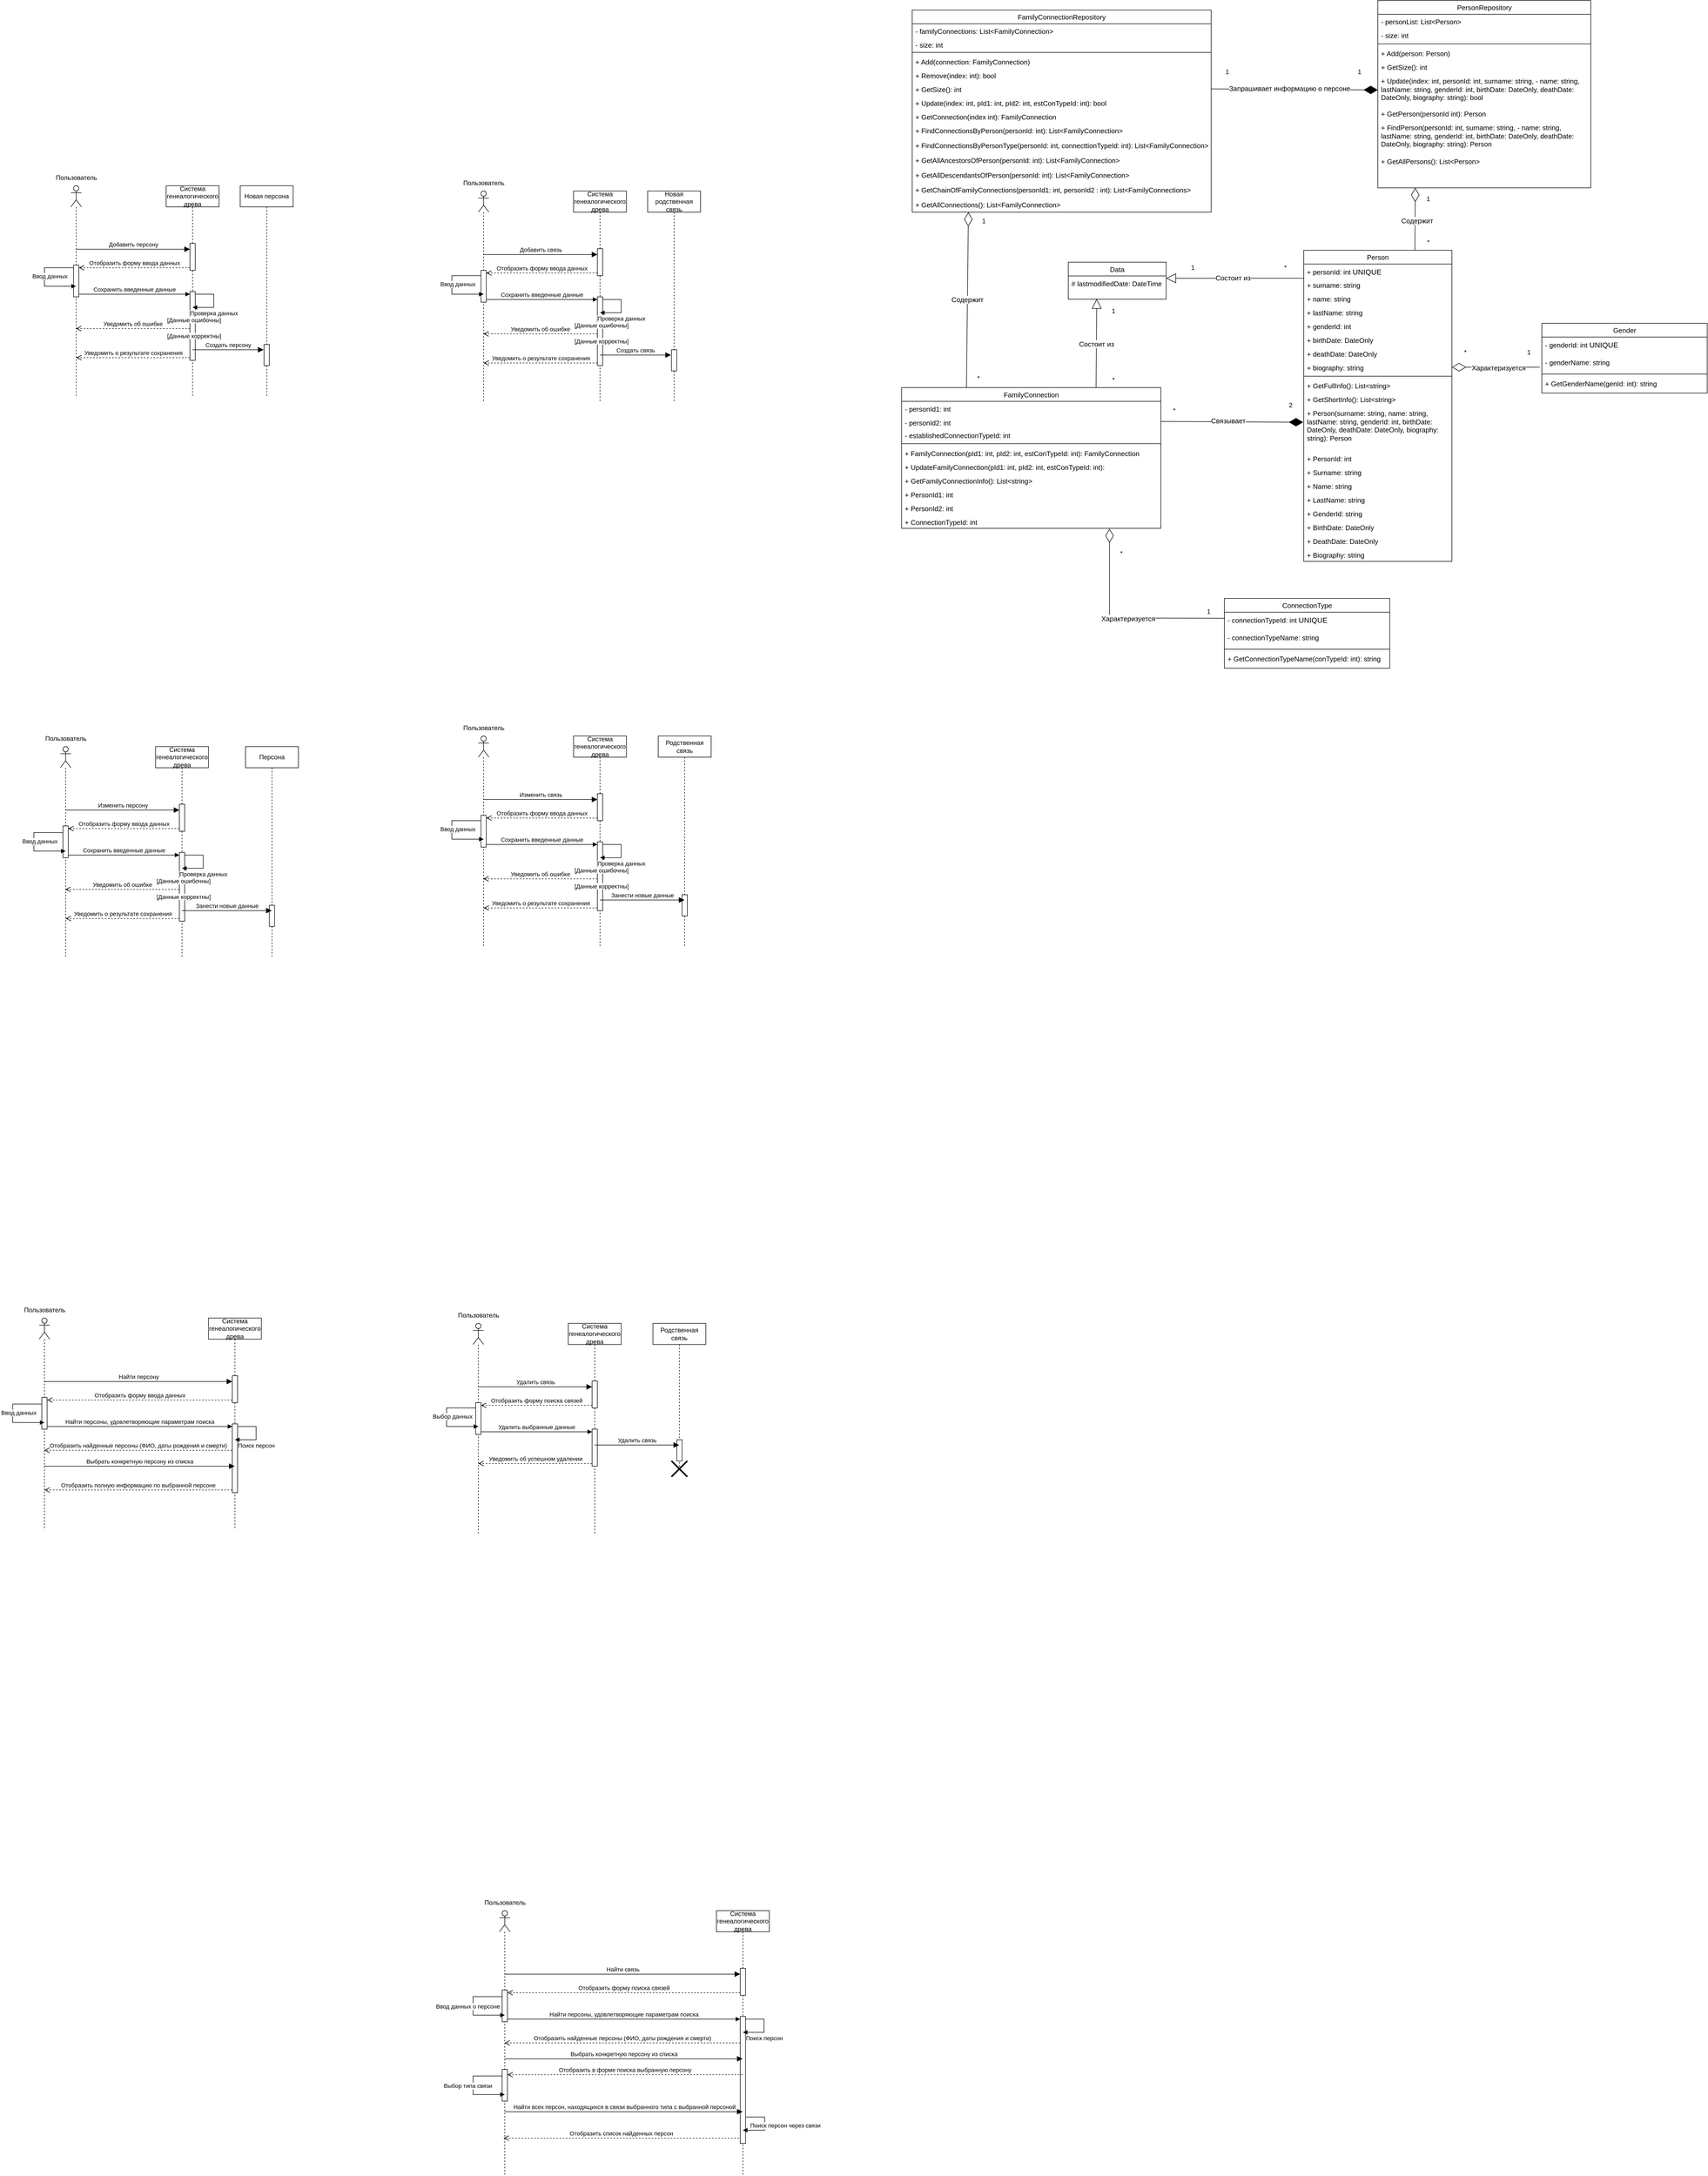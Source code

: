 <mxfile version="27.0.5">
  <diagram name="Page-1" id="2YBvvXClWsGukQMizWep">
    <mxGraphModel dx="2156" dy="2473" grid="1" gridSize="10" guides="1" tooltips="1" connect="1" arrows="1" fold="1" page="1" pageScale="1" pageWidth="850" pageHeight="1100" math="0" shadow="0">
      <root>
        <mxCell id="0" />
        <mxCell id="1" parent="0" />
        <mxCell id="lfIbEzPB39KdHpo4TKHj-1" value="" style="shape=umlLifeline;perimeter=lifelinePerimeter;whiteSpace=wrap;html=1;container=1;dropTarget=0;collapsible=0;recursiveResize=0;outlineConnect=0;portConstraint=eastwest;newEdgeStyle={&quot;curved&quot;:0,&quot;rounded&quot;:0};participant=umlActor;" parent="1" vertex="1">
          <mxGeometry x="170" y="100" width="20" height="400" as="geometry" />
        </mxCell>
        <mxCell id="lfIbEzPB39KdHpo4TKHj-25" value="" style="html=1;points=[[0,0,0,0,5],[0,1,0,0,-5],[1,0,0,0,5],[1,1,0,0,-5]];perimeter=orthogonalPerimeter;outlineConnect=0;targetShapes=umlLifeline;portConstraint=eastwest;newEdgeStyle={&quot;curved&quot;:0,&quot;rounded&quot;:0};" parent="lfIbEzPB39KdHpo4TKHj-1" vertex="1">
          <mxGeometry x="5" y="150" width="10" height="60" as="geometry" />
        </mxCell>
        <mxCell id="0H2hml2f-WzG_cxXl8td-77" value="Ввод данных" style="html=1;verticalAlign=bottom;endArrow=block;curved=0;rounded=0;exitX=0;exitY=0;exitDx=0;exitDy=5;exitPerimeter=0;" parent="lfIbEzPB39KdHpo4TKHj-1" source="lfIbEzPB39KdHpo4TKHj-25" target="lfIbEzPB39KdHpo4TKHj-1" edge="1">
          <mxGeometry x="0.337" y="10" relative="1" as="geometry">
            <mxPoint x="-114" y="140" as="sourcePoint" />
            <mxPoint x="-120" y="165" as="targetPoint" />
            <Array as="points">
              <mxPoint x="-50" y="155" />
              <mxPoint x="-50" y="190" />
            </Array>
            <mxPoint as="offset" />
          </mxGeometry>
        </mxCell>
        <mxCell id="lfIbEzPB39KdHpo4TKHj-2" value="Пользователь" style="text;html=1;align=center;verticalAlign=middle;resizable=0;points=[];autosize=1;strokeColor=none;fillColor=none;" parent="1" vertex="1">
          <mxGeometry x="130" y="70" width="100" height="30" as="geometry" />
        </mxCell>
        <mxCell id="lfIbEzPB39KdHpo4TKHj-3" value="Система генеалогического древа" style="shape=umlLifeline;perimeter=lifelinePerimeter;whiteSpace=wrap;html=1;container=1;dropTarget=0;collapsible=0;recursiveResize=0;outlineConnect=0;portConstraint=eastwest;newEdgeStyle={&quot;curved&quot;:0,&quot;rounded&quot;:0};" parent="1" vertex="1">
          <mxGeometry x="350" y="100" width="100" height="400" as="geometry" />
        </mxCell>
        <mxCell id="lfIbEzPB39KdHpo4TKHj-4" value="" style="html=1;points=[[0,0,0,0,5],[0,1,0,0,-5],[1,0,0,0,5],[1,1,0,0,-5]];perimeter=orthogonalPerimeter;outlineConnect=0;targetShapes=umlLifeline;portConstraint=eastwest;newEdgeStyle={&quot;curved&quot;:0,&quot;rounded&quot;:0};" parent="lfIbEzPB39KdHpo4TKHj-3" vertex="1">
          <mxGeometry x="45" y="109" width="10" height="51" as="geometry" />
        </mxCell>
        <mxCell id="lfIbEzPB39KdHpo4TKHj-27" value="" style="html=1;points=[[0,0,0,0,5],[0,1,0,0,-5],[1,0,0,0,5],[1,1,0,0,-5]];perimeter=orthogonalPerimeter;outlineConnect=0;targetShapes=umlLifeline;portConstraint=eastwest;newEdgeStyle={&quot;curved&quot;:0,&quot;rounded&quot;:0};" parent="lfIbEzPB39KdHpo4TKHj-3" vertex="1">
          <mxGeometry x="45" y="200" width="10" height="130" as="geometry" />
        </mxCell>
        <mxCell id="0H2hml2f-WzG_cxXl8td-4" value="Проверка данных" style="html=1;verticalAlign=bottom;endArrow=block;curved=0;rounded=0;exitX=1;exitY=0;exitDx=0;exitDy=5;exitPerimeter=0;" parent="lfIbEzPB39KdHpo4TKHj-3" source="lfIbEzPB39KdHpo4TKHj-27" target="lfIbEzPB39KdHpo4TKHj-3" edge="1">
          <mxGeometry x="0.194" y="-20" relative="1" as="geometry">
            <mxPoint x="120" y="310" as="sourcePoint" />
            <mxPoint x="330" y="310" as="targetPoint" />
            <Array as="points">
              <mxPoint x="90" y="205" />
              <mxPoint x="90" y="230" />
            </Array>
            <mxPoint x="20" y="20" as="offset" />
          </mxGeometry>
        </mxCell>
        <mxCell id="lfIbEzPB39KdHpo4TKHj-8" value="Добавить персону" style="html=1;verticalAlign=bottom;startArrow=none;startFill=0;endArrow=block;startSize=6;endSize=8;curved=0;rounded=0;endFill=1;" parent="1" target="lfIbEzPB39KdHpo4TKHj-4" edge="1">
          <mxGeometry width="80" relative="1" as="geometry">
            <mxPoint x="180" y="220" as="sourcePoint" />
            <mxPoint x="380" y="220" as="targetPoint" />
          </mxGeometry>
        </mxCell>
        <mxCell id="lfIbEzPB39KdHpo4TKHj-26" value="Сохранить введенные данные" style="html=1;verticalAlign=bottom;endArrow=block;curved=0;rounded=0;exitX=1;exitY=1;exitDx=0;exitDy=-5;exitPerimeter=0;entryX=0;entryY=0;entryDx=0;entryDy=5;entryPerimeter=0;" parent="1" source="lfIbEzPB39KdHpo4TKHj-25" target="lfIbEzPB39KdHpo4TKHj-27" edge="1">
          <mxGeometry relative="1" as="geometry">
            <mxPoint x="405" y="275" as="sourcePoint" />
            <mxPoint x="360" y="305" as="targetPoint" />
          </mxGeometry>
        </mxCell>
        <mxCell id="lfIbEzPB39KdHpo4TKHj-30" value="Отобразить форму ввода данных" style="html=1;verticalAlign=bottom;endArrow=open;dashed=1;endSize=8;curved=0;rounded=0;exitX=0;exitY=1;exitDx=0;exitDy=-5;exitPerimeter=0;entryX=1;entryY=0;entryDx=0;entryDy=5;entryPerimeter=0;" parent="1" source="lfIbEzPB39KdHpo4TKHj-4" target="lfIbEzPB39KdHpo4TKHj-25" edge="1">
          <mxGeometry x="0.002" relative="1" as="geometry">
            <mxPoint x="180" y="400" as="targetPoint" />
            <mxPoint x="375" y="400" as="sourcePoint" />
            <mxPoint as="offset" />
          </mxGeometry>
        </mxCell>
        <mxCell id="lfIbEzPB39KdHpo4TKHj-31" value="Уведомить о результате сохранения" style="html=1;verticalAlign=bottom;endArrow=open;dashed=1;endSize=8;curved=0;rounded=0;exitX=0;exitY=1;exitDx=0;exitDy=-5;exitPerimeter=0;" parent="1" source="lfIbEzPB39KdHpo4TKHj-27" target="lfIbEzPB39KdHpo4TKHj-1" edge="1">
          <mxGeometry x="0.002" relative="1" as="geometry">
            <mxPoint x="210" y="350" as="targetPoint" />
            <mxPoint x="390" y="395" as="sourcePoint" />
            <mxPoint as="offset" />
          </mxGeometry>
        </mxCell>
        <mxCell id="0H2hml2f-WzG_cxXl8td-1" value="Новая персона" style="shape=umlLifeline;perimeter=lifelinePerimeter;whiteSpace=wrap;html=1;container=1;dropTarget=0;collapsible=0;recursiveResize=0;outlineConnect=0;portConstraint=eastwest;newEdgeStyle={&quot;curved&quot;:0,&quot;rounded&quot;:0};" parent="1" vertex="1">
          <mxGeometry x="490" y="100" width="100" height="400" as="geometry" />
        </mxCell>
        <mxCell id="0H2hml2f-WzG_cxXl8td-3" value="" style="html=1;points=[[0,0,0,0,5],[0,1,0,0,-5],[1,0,0,0,5],[1,1,0,0,-5]];perimeter=orthogonalPerimeter;outlineConnect=0;targetShapes=umlLifeline;portConstraint=eastwest;newEdgeStyle={&quot;curved&quot;:0,&quot;rounded&quot;:0};" parent="0H2hml2f-WzG_cxXl8td-1" vertex="1">
          <mxGeometry x="45" y="300" width="10" height="40" as="geometry" />
        </mxCell>
        <mxCell id="0H2hml2f-WzG_cxXl8td-5" value="Уведомить об ошибке" style="html=1;verticalAlign=bottom;endArrow=open;dashed=1;endSize=8;curved=0;rounded=0;" parent="1" edge="1">
          <mxGeometry x="0.002" relative="1" as="geometry">
            <mxPoint x="179.5" y="370" as="targetPoint" />
            <mxPoint x="395" y="370" as="sourcePoint" />
            <mxPoint as="offset" />
          </mxGeometry>
        </mxCell>
        <mxCell id="0H2hml2f-WzG_cxXl8td-6" value="&lt;span style=&quot;color: rgb(0, 0, 0); font-family: Helvetica; font-size: 11px; font-style: normal; font-variant-ligatures: normal; font-variant-caps: normal; font-weight: 400; letter-spacing: normal; orphans: 2; text-align: center; text-indent: 0px; text-transform: none; widows: 2; word-spacing: 0px; -webkit-text-stroke-width: 0px; white-space: nowrap; background-color: rgb(255, 255, 255); text-decoration-thickness: initial; text-decoration-style: initial; text-decoration-color: initial; float: none; display: inline !important;&quot;&gt;[Данные ошибочны]&lt;/span&gt;" style="text;whiteSpace=wrap;html=1;" parent="1" vertex="1">
          <mxGeometry x="350" y="340" width="130" height="40" as="geometry" />
        </mxCell>
        <mxCell id="0H2hml2f-WzG_cxXl8td-7" value="&lt;span style=&quot;color: rgb(0, 0, 0); font-family: Helvetica; font-size: 11px; font-style: normal; font-variant-ligatures: normal; font-variant-caps: normal; font-weight: 400; letter-spacing: normal; orphans: 2; text-align: center; text-indent: 0px; text-transform: none; widows: 2; word-spacing: 0px; -webkit-text-stroke-width: 0px; white-space: nowrap; background-color: rgb(255, 255, 255); text-decoration-thickness: initial; text-decoration-style: initial; text-decoration-color: initial; float: none; display: inline !important;&quot;&gt;[Данные корректны]&lt;/span&gt;" style="text;whiteSpace=wrap;html=1;" parent="1" vertex="1">
          <mxGeometry x="350" y="370" width="130" height="40" as="geometry" />
        </mxCell>
        <mxCell id="0H2hml2f-WzG_cxXl8td-8" value="Создать персону" style="html=1;verticalAlign=bottom;endArrow=block;endSize=8;curved=0;rounded=0;entryX=-0.094;entryY=0.848;entryDx=0;entryDy=0;entryPerimeter=0;strokeColor=default;align=center;fontFamily=Helvetica;fontSize=11;fontColor=default;labelBackgroundColor=default;startArrow=none;startFill=0;startSize=6;endFill=1;" parent="1" edge="1">
          <mxGeometry x="0.004" relative="1" as="geometry">
            <mxPoint x="534.06" y="410.0" as="targetPoint" />
            <mxPoint x="399.667" y="410.0" as="sourcePoint" />
            <mxPoint as="offset" />
          </mxGeometry>
        </mxCell>
        <mxCell id="0H2hml2f-WzG_cxXl8td-9" value="" style="shape=umlLifeline;perimeter=lifelinePerimeter;whiteSpace=wrap;html=1;container=1;dropTarget=0;collapsible=0;recursiveResize=0;outlineConnect=0;portConstraint=eastwest;newEdgeStyle={&quot;curved&quot;:0,&quot;rounded&quot;:0};participant=umlActor;" parent="1" vertex="1">
          <mxGeometry x="940" y="110" width="20" height="400" as="geometry" />
        </mxCell>
        <mxCell id="0H2hml2f-WzG_cxXl8td-10" value="" style="html=1;points=[[0,0,0,0,5],[0,1,0,0,-5],[1,0,0,0,5],[1,1,0,0,-5]];perimeter=orthogonalPerimeter;outlineConnect=0;targetShapes=umlLifeline;portConstraint=eastwest;newEdgeStyle={&quot;curved&quot;:0,&quot;rounded&quot;:0};" parent="0H2hml2f-WzG_cxXl8td-9" vertex="1">
          <mxGeometry x="5" y="150" width="10" height="60" as="geometry" />
        </mxCell>
        <mxCell id="0H2hml2f-WzG_cxXl8td-11" value="Пользователь" style="text;html=1;align=center;verticalAlign=middle;resizable=0;points=[];autosize=1;strokeColor=none;fillColor=none;" parent="1" vertex="1">
          <mxGeometry x="900" y="80" width="100" height="30" as="geometry" />
        </mxCell>
        <mxCell id="0H2hml2f-WzG_cxXl8td-12" value="Система генеалогического древа" style="shape=umlLifeline;perimeter=lifelinePerimeter;whiteSpace=wrap;html=1;container=1;dropTarget=0;collapsible=0;recursiveResize=0;outlineConnect=0;portConstraint=eastwest;newEdgeStyle={&quot;curved&quot;:0,&quot;rounded&quot;:0};" parent="1" vertex="1">
          <mxGeometry x="1120" y="110" width="100" height="400" as="geometry" />
        </mxCell>
        <mxCell id="0H2hml2f-WzG_cxXl8td-13" value="" style="html=1;points=[[0,0,0,0,5],[0,1,0,0,-5],[1,0,0,0,5],[1,1,0,0,-5]];perimeter=orthogonalPerimeter;outlineConnect=0;targetShapes=umlLifeline;portConstraint=eastwest;newEdgeStyle={&quot;curved&quot;:0,&quot;rounded&quot;:0};" parent="0H2hml2f-WzG_cxXl8td-12" vertex="1">
          <mxGeometry x="45" y="109" width="10" height="51" as="geometry" />
        </mxCell>
        <mxCell id="0H2hml2f-WzG_cxXl8td-14" value="" style="html=1;points=[[0,0,0,0,5],[0,1,0,0,-5],[1,0,0,0,5],[1,1,0,0,-5]];perimeter=orthogonalPerimeter;outlineConnect=0;targetShapes=umlLifeline;portConstraint=eastwest;newEdgeStyle={&quot;curved&quot;:0,&quot;rounded&quot;:0};" parent="0H2hml2f-WzG_cxXl8td-12" vertex="1">
          <mxGeometry x="45" y="200" width="10" height="130" as="geometry" />
        </mxCell>
        <mxCell id="0H2hml2f-WzG_cxXl8td-15" value="Проверка данных" style="html=1;verticalAlign=bottom;endArrow=block;curved=0;rounded=0;exitX=1;exitY=0;exitDx=0;exitDy=5;exitPerimeter=0;" parent="0H2hml2f-WzG_cxXl8td-12" source="0H2hml2f-WzG_cxXl8td-14" target="0H2hml2f-WzG_cxXl8td-12" edge="1">
          <mxGeometry x="0.194" y="-20" relative="1" as="geometry">
            <mxPoint x="120" y="310" as="sourcePoint" />
            <mxPoint x="330" y="310" as="targetPoint" />
            <Array as="points">
              <mxPoint x="90" y="205" />
              <mxPoint x="90" y="230" />
            </Array>
            <mxPoint x="20" y="20" as="offset" />
          </mxGeometry>
        </mxCell>
        <mxCell id="0H2hml2f-WzG_cxXl8td-16" value="Добавить связь" style="html=1;verticalAlign=bottom;startArrow=none;startFill=0;endArrow=block;startSize=6;endSize=8;curved=0;rounded=0;endFill=1;" parent="1" target="0H2hml2f-WzG_cxXl8td-13" edge="1">
          <mxGeometry width="80" relative="1" as="geometry">
            <mxPoint x="950" y="230" as="sourcePoint" />
            <mxPoint x="1150" y="230" as="targetPoint" />
          </mxGeometry>
        </mxCell>
        <mxCell id="0H2hml2f-WzG_cxXl8td-17" value="Сохранить введенные данные" style="html=1;verticalAlign=bottom;endArrow=block;curved=0;rounded=0;exitX=1;exitY=1;exitDx=0;exitDy=-5;exitPerimeter=0;entryX=0;entryY=0;entryDx=0;entryDy=5;entryPerimeter=0;" parent="1" source="0H2hml2f-WzG_cxXl8td-10" target="0H2hml2f-WzG_cxXl8td-14" edge="1">
          <mxGeometry relative="1" as="geometry">
            <mxPoint x="1175" y="285" as="sourcePoint" />
            <mxPoint x="1130" y="315" as="targetPoint" />
          </mxGeometry>
        </mxCell>
        <mxCell id="0H2hml2f-WzG_cxXl8td-18" value="Отобразить форму ввода данных" style="html=1;verticalAlign=bottom;endArrow=open;dashed=1;endSize=8;curved=0;rounded=0;exitX=0;exitY=1;exitDx=0;exitDy=-5;exitPerimeter=0;entryX=1;entryY=0;entryDx=0;entryDy=5;entryPerimeter=0;" parent="1" source="0H2hml2f-WzG_cxXl8td-13" target="0H2hml2f-WzG_cxXl8td-10" edge="1">
          <mxGeometry x="0.002" relative="1" as="geometry">
            <mxPoint x="950" y="410" as="targetPoint" />
            <mxPoint x="1145" y="410" as="sourcePoint" />
            <mxPoint as="offset" />
          </mxGeometry>
        </mxCell>
        <mxCell id="0H2hml2f-WzG_cxXl8td-19" value="Уведомить о результате сохранения" style="html=1;verticalAlign=bottom;endArrow=open;dashed=1;endSize=8;curved=0;rounded=0;exitX=0;exitY=1;exitDx=0;exitDy=-5;exitPerimeter=0;" parent="1" source="0H2hml2f-WzG_cxXl8td-14" target="0H2hml2f-WzG_cxXl8td-9" edge="1">
          <mxGeometry x="0.002" relative="1" as="geometry">
            <mxPoint x="980" y="360" as="targetPoint" />
            <mxPoint x="1160" y="405" as="sourcePoint" />
            <mxPoint as="offset" />
          </mxGeometry>
        </mxCell>
        <mxCell id="0H2hml2f-WzG_cxXl8td-20" value="Новая родственная связь" style="shape=umlLifeline;perimeter=lifelinePerimeter;whiteSpace=wrap;html=1;container=1;dropTarget=0;collapsible=0;recursiveResize=0;outlineConnect=0;portConstraint=eastwest;newEdgeStyle={&quot;curved&quot;:0,&quot;rounded&quot;:0};" parent="1" vertex="1">
          <mxGeometry x="1260" y="110" width="100" height="400" as="geometry" />
        </mxCell>
        <mxCell id="0H2hml2f-WzG_cxXl8td-21" value="" style="html=1;points=[[0,0,0,0,5],[0,1,0,0,-5],[1,0,0,0,5],[1,1,0,0,-5]];perimeter=orthogonalPerimeter;outlineConnect=0;targetShapes=umlLifeline;portConstraint=eastwest;newEdgeStyle={&quot;curved&quot;:0,&quot;rounded&quot;:0};" parent="0H2hml2f-WzG_cxXl8td-20" vertex="1">
          <mxGeometry x="45" y="300" width="10" height="40" as="geometry" />
        </mxCell>
        <mxCell id="0H2hml2f-WzG_cxXl8td-22" value="Уведомить об ошибке" style="html=1;verticalAlign=bottom;endArrow=open;dashed=1;endSize=8;curved=0;rounded=0;" parent="1" edge="1">
          <mxGeometry x="0.002" relative="1" as="geometry">
            <mxPoint x="949.5" y="380" as="targetPoint" />
            <mxPoint x="1165" y="380" as="sourcePoint" />
            <mxPoint as="offset" />
          </mxGeometry>
        </mxCell>
        <mxCell id="0H2hml2f-WzG_cxXl8td-23" value="&lt;span style=&quot;color: rgb(0, 0, 0); font-family: Helvetica; font-size: 11px; font-style: normal; font-variant-ligatures: normal; font-variant-caps: normal; font-weight: 400; letter-spacing: normal; orphans: 2; text-align: center; text-indent: 0px; text-transform: none; widows: 2; word-spacing: 0px; -webkit-text-stroke-width: 0px; white-space: nowrap; background-color: rgb(255, 255, 255); text-decoration-thickness: initial; text-decoration-style: initial; text-decoration-color: initial; float: none; display: inline !important;&quot;&gt;[Данные ошибочны]&lt;/span&gt;" style="text;whiteSpace=wrap;html=1;" parent="1" vertex="1">
          <mxGeometry x="1120" y="350" width="130" height="40" as="geometry" />
        </mxCell>
        <mxCell id="0H2hml2f-WzG_cxXl8td-24" value="&lt;span style=&quot;color: rgb(0, 0, 0); font-family: Helvetica; font-size: 11px; font-style: normal; font-variant-ligatures: normal; font-variant-caps: normal; font-weight: 400; letter-spacing: normal; orphans: 2; text-align: center; text-indent: 0px; text-transform: none; widows: 2; word-spacing: 0px; -webkit-text-stroke-width: 0px; white-space: nowrap; background-color: rgb(255, 255, 255); text-decoration-thickness: initial; text-decoration-style: initial; text-decoration-color: initial; float: none; display: inline !important;&quot;&gt;[Данные корректны]&lt;/span&gt;" style="text;whiteSpace=wrap;html=1;" parent="1" vertex="1">
          <mxGeometry x="1120" y="380" width="130" height="40" as="geometry" />
        </mxCell>
        <mxCell id="0H2hml2f-WzG_cxXl8td-25" value="Создать связь" style="html=1;verticalAlign=bottom;endArrow=block;endSize=8;curved=0;rounded=0;entryX=-0.094;entryY=0.848;entryDx=0;entryDy=0;entryPerimeter=0;strokeColor=default;align=center;fontFamily=Helvetica;fontSize=11;fontColor=default;labelBackgroundColor=default;startArrow=none;startFill=0;startSize=6;endFill=1;" parent="1" edge="1">
          <mxGeometry x="0.004" relative="1" as="geometry">
            <mxPoint x="1304.06" y="420.0" as="targetPoint" />
            <mxPoint x="1169.667" y="420.0" as="sourcePoint" />
            <mxPoint as="offset" />
          </mxGeometry>
        </mxCell>
        <mxCell id="0H2hml2f-WzG_cxXl8td-26" value="" style="shape=umlLifeline;perimeter=lifelinePerimeter;whiteSpace=wrap;html=1;container=1;dropTarget=0;collapsible=0;recursiveResize=0;outlineConnect=0;portConstraint=eastwest;newEdgeStyle={&quot;curved&quot;:0,&quot;rounded&quot;:0};participant=umlActor;" parent="1" vertex="1">
          <mxGeometry x="150" y="1160" width="20" height="400" as="geometry" />
        </mxCell>
        <mxCell id="0H2hml2f-WzG_cxXl8td-27" value="" style="html=1;points=[[0,0,0,0,5],[0,1,0,0,-5],[1,0,0,0,5],[1,1,0,0,-5]];perimeter=orthogonalPerimeter;outlineConnect=0;targetShapes=umlLifeline;portConstraint=eastwest;newEdgeStyle={&quot;curved&quot;:0,&quot;rounded&quot;:0};" parent="0H2hml2f-WzG_cxXl8td-26" vertex="1">
          <mxGeometry x="5" y="150" width="10" height="60" as="geometry" />
        </mxCell>
        <mxCell id="0H2hml2f-WzG_cxXl8td-28" value="Пользователь" style="text;html=1;align=center;verticalAlign=middle;resizable=0;points=[];autosize=1;strokeColor=none;fillColor=none;" parent="1" vertex="1">
          <mxGeometry x="110" y="1130" width="100" height="30" as="geometry" />
        </mxCell>
        <mxCell id="0H2hml2f-WzG_cxXl8td-29" value="Система генеалогического древа" style="shape=umlLifeline;perimeter=lifelinePerimeter;whiteSpace=wrap;html=1;container=1;dropTarget=0;collapsible=0;recursiveResize=0;outlineConnect=0;portConstraint=eastwest;newEdgeStyle={&quot;curved&quot;:0,&quot;rounded&quot;:0};" parent="1" vertex="1">
          <mxGeometry x="330" y="1160" width="100" height="400" as="geometry" />
        </mxCell>
        <mxCell id="0H2hml2f-WzG_cxXl8td-30" value="" style="html=1;points=[[0,0,0,0,5],[0,1,0,0,-5],[1,0,0,0,5],[1,1,0,0,-5]];perimeter=orthogonalPerimeter;outlineConnect=0;targetShapes=umlLifeline;portConstraint=eastwest;newEdgeStyle={&quot;curved&quot;:0,&quot;rounded&quot;:0};" parent="0H2hml2f-WzG_cxXl8td-29" vertex="1">
          <mxGeometry x="45" y="109" width="10" height="51" as="geometry" />
        </mxCell>
        <mxCell id="0H2hml2f-WzG_cxXl8td-31" value="" style="html=1;points=[[0,0,0,0,5],[0,1,0,0,-5],[1,0,0,0,5],[1,1,0,0,-5]];perimeter=orthogonalPerimeter;outlineConnect=0;targetShapes=umlLifeline;portConstraint=eastwest;newEdgeStyle={&quot;curved&quot;:0,&quot;rounded&quot;:0};" parent="0H2hml2f-WzG_cxXl8td-29" vertex="1">
          <mxGeometry x="45" y="200" width="10" height="130" as="geometry" />
        </mxCell>
        <mxCell id="0H2hml2f-WzG_cxXl8td-32" value="Проверка данных" style="html=1;verticalAlign=bottom;endArrow=block;curved=0;rounded=0;exitX=1;exitY=0;exitDx=0;exitDy=5;exitPerimeter=0;" parent="0H2hml2f-WzG_cxXl8td-29" source="0H2hml2f-WzG_cxXl8td-31" target="0H2hml2f-WzG_cxXl8td-29" edge="1">
          <mxGeometry x="0.194" y="-20" relative="1" as="geometry">
            <mxPoint x="120" y="310" as="sourcePoint" />
            <mxPoint x="330" y="310" as="targetPoint" />
            <Array as="points">
              <mxPoint x="90" y="205" />
              <mxPoint x="90" y="230" />
            </Array>
            <mxPoint x="20" y="20" as="offset" />
          </mxGeometry>
        </mxCell>
        <mxCell id="0H2hml2f-WzG_cxXl8td-33" value="Изменить персону" style="html=1;verticalAlign=bottom;startArrow=none;startFill=0;endArrow=block;startSize=6;endSize=8;curved=0;rounded=0;endFill=1;" parent="1" target="0H2hml2f-WzG_cxXl8td-30" edge="1">
          <mxGeometry width="80" relative="1" as="geometry">
            <mxPoint x="160" y="1280" as="sourcePoint" />
            <mxPoint x="360" y="1280" as="targetPoint" />
          </mxGeometry>
        </mxCell>
        <mxCell id="0H2hml2f-WzG_cxXl8td-34" value="Сохранить введенные данные" style="html=1;verticalAlign=bottom;endArrow=block;curved=0;rounded=0;exitX=1;exitY=1;exitDx=0;exitDy=-5;exitPerimeter=0;entryX=0;entryY=0;entryDx=0;entryDy=5;entryPerimeter=0;" parent="1" source="0H2hml2f-WzG_cxXl8td-27" target="0H2hml2f-WzG_cxXl8td-31" edge="1">
          <mxGeometry relative="1" as="geometry">
            <mxPoint x="385" y="1335" as="sourcePoint" />
            <mxPoint x="340" y="1365" as="targetPoint" />
          </mxGeometry>
        </mxCell>
        <mxCell id="0H2hml2f-WzG_cxXl8td-35" value="Отобразить форму ввода данных" style="html=1;verticalAlign=bottom;endArrow=open;dashed=1;endSize=8;curved=0;rounded=0;exitX=0;exitY=1;exitDx=0;exitDy=-5;exitPerimeter=0;entryX=1;entryY=0;entryDx=0;entryDy=5;entryPerimeter=0;" parent="1" source="0H2hml2f-WzG_cxXl8td-30" target="0H2hml2f-WzG_cxXl8td-27" edge="1">
          <mxGeometry x="0.002" relative="1" as="geometry">
            <mxPoint x="160" y="1460" as="targetPoint" />
            <mxPoint x="355" y="1460" as="sourcePoint" />
            <mxPoint as="offset" />
          </mxGeometry>
        </mxCell>
        <mxCell id="0H2hml2f-WzG_cxXl8td-36" value="Уведомить о результате сохранения" style="html=1;verticalAlign=bottom;endArrow=open;dashed=1;endSize=8;curved=0;rounded=0;exitX=0;exitY=1;exitDx=0;exitDy=-5;exitPerimeter=0;" parent="1" source="0H2hml2f-WzG_cxXl8td-31" target="0H2hml2f-WzG_cxXl8td-26" edge="1">
          <mxGeometry x="0.002" relative="1" as="geometry">
            <mxPoint x="190" y="1410" as="targetPoint" />
            <mxPoint x="370" y="1455" as="sourcePoint" />
            <mxPoint as="offset" />
          </mxGeometry>
        </mxCell>
        <mxCell id="0H2hml2f-WzG_cxXl8td-37" value="Персона" style="shape=umlLifeline;perimeter=lifelinePerimeter;whiteSpace=wrap;html=1;container=1;dropTarget=0;collapsible=0;recursiveResize=0;outlineConnect=0;portConstraint=eastwest;newEdgeStyle={&quot;curved&quot;:0,&quot;rounded&quot;:0};" parent="1" vertex="1">
          <mxGeometry x="500" y="1160" width="100" height="400" as="geometry" />
        </mxCell>
        <mxCell id="0H2hml2f-WzG_cxXl8td-38" value="" style="html=1;points=[[0,0,0,0,5],[0,1,0,0,-5],[1,0,0,0,5],[1,1,0,0,-5]];perimeter=orthogonalPerimeter;outlineConnect=0;targetShapes=umlLifeline;portConstraint=eastwest;newEdgeStyle={&quot;curved&quot;:0,&quot;rounded&quot;:0};" parent="0H2hml2f-WzG_cxXl8td-37" vertex="1">
          <mxGeometry x="45" y="300" width="10" height="40" as="geometry" />
        </mxCell>
        <mxCell id="0H2hml2f-WzG_cxXl8td-39" value="Уведомить об ошибке" style="html=1;verticalAlign=bottom;endArrow=open;dashed=1;endSize=8;curved=0;rounded=0;" parent="1" edge="1">
          <mxGeometry x="0.002" relative="1" as="geometry">
            <mxPoint x="159.5" y="1430" as="targetPoint" />
            <mxPoint x="375" y="1430" as="sourcePoint" />
            <mxPoint as="offset" />
          </mxGeometry>
        </mxCell>
        <mxCell id="0H2hml2f-WzG_cxXl8td-40" value="&lt;span style=&quot;color: rgb(0, 0, 0); font-family: Helvetica; font-size: 11px; font-style: normal; font-variant-ligatures: normal; font-variant-caps: normal; font-weight: 400; letter-spacing: normal; orphans: 2; text-align: center; text-indent: 0px; text-transform: none; widows: 2; word-spacing: 0px; -webkit-text-stroke-width: 0px; white-space: nowrap; background-color: rgb(255, 255, 255); text-decoration-thickness: initial; text-decoration-style: initial; text-decoration-color: initial; float: none; display: inline !important;&quot;&gt;[Данные ошибочны]&lt;/span&gt;" style="text;whiteSpace=wrap;html=1;" parent="1" vertex="1">
          <mxGeometry x="330" y="1400" width="130" height="40" as="geometry" />
        </mxCell>
        <mxCell id="0H2hml2f-WzG_cxXl8td-41" value="&lt;span style=&quot;color: rgb(0, 0, 0); font-family: Helvetica; font-size: 11px; font-style: normal; font-variant-ligatures: normal; font-variant-caps: normal; font-weight: 400; letter-spacing: normal; orphans: 2; text-align: center; text-indent: 0px; text-transform: none; widows: 2; word-spacing: 0px; -webkit-text-stroke-width: 0px; white-space: nowrap; background-color: rgb(255, 255, 255); text-decoration-thickness: initial; text-decoration-style: initial; text-decoration-color: initial; float: none; display: inline !important;&quot;&gt;[Данные корректны]&lt;/span&gt;" style="text;whiteSpace=wrap;html=1;" parent="1" vertex="1">
          <mxGeometry x="330" y="1430" width="130" height="40" as="geometry" />
        </mxCell>
        <mxCell id="0H2hml2f-WzG_cxXl8td-42" value="Занести новые данные" style="html=1;verticalAlign=bottom;endArrow=block;endSize=8;curved=0;rounded=0;strokeColor=default;align=center;fontFamily=Helvetica;fontSize=11;fontColor=default;labelBackgroundColor=default;startArrow=none;startFill=0;startSize=6;endFill=1;" parent="1" target="0H2hml2f-WzG_cxXl8td-37" edge="1">
          <mxGeometry x="0.004" relative="1" as="geometry">
            <mxPoint x="514.06" y="1470" as="targetPoint" />
            <mxPoint x="379.667" y="1470" as="sourcePoint" />
            <mxPoint as="offset" />
          </mxGeometry>
        </mxCell>
        <mxCell id="0H2hml2f-WzG_cxXl8td-43" value="" style="shape=umlLifeline;perimeter=lifelinePerimeter;whiteSpace=wrap;html=1;container=1;dropTarget=0;collapsible=0;recursiveResize=0;outlineConnect=0;portConstraint=eastwest;newEdgeStyle={&quot;curved&quot;:0,&quot;rounded&quot;:0};participant=umlActor;" parent="1" vertex="1">
          <mxGeometry x="940" y="1140" width="20" height="400" as="geometry" />
        </mxCell>
        <mxCell id="0H2hml2f-WzG_cxXl8td-44" value="" style="html=1;points=[[0,0,0,0,5],[0,1,0,0,-5],[1,0,0,0,5],[1,1,0,0,-5]];perimeter=orthogonalPerimeter;outlineConnect=0;targetShapes=umlLifeline;portConstraint=eastwest;newEdgeStyle={&quot;curved&quot;:0,&quot;rounded&quot;:0};" parent="0H2hml2f-WzG_cxXl8td-43" vertex="1">
          <mxGeometry x="5" y="150" width="10" height="60" as="geometry" />
        </mxCell>
        <mxCell id="0H2hml2f-WzG_cxXl8td-45" value="Пользователь" style="text;html=1;align=center;verticalAlign=middle;resizable=0;points=[];autosize=1;strokeColor=none;fillColor=none;" parent="1" vertex="1">
          <mxGeometry x="900" y="1110" width="100" height="30" as="geometry" />
        </mxCell>
        <mxCell id="0H2hml2f-WzG_cxXl8td-46" value="Система генеалогического древа" style="shape=umlLifeline;perimeter=lifelinePerimeter;whiteSpace=wrap;html=1;container=1;dropTarget=0;collapsible=0;recursiveResize=0;outlineConnect=0;portConstraint=eastwest;newEdgeStyle={&quot;curved&quot;:0,&quot;rounded&quot;:0};" parent="1" vertex="1">
          <mxGeometry x="1120" y="1140" width="100" height="400" as="geometry" />
        </mxCell>
        <mxCell id="0H2hml2f-WzG_cxXl8td-47" value="" style="html=1;points=[[0,0,0,0,5],[0,1,0,0,-5],[1,0,0,0,5],[1,1,0,0,-5]];perimeter=orthogonalPerimeter;outlineConnect=0;targetShapes=umlLifeline;portConstraint=eastwest;newEdgeStyle={&quot;curved&quot;:0,&quot;rounded&quot;:0};" parent="0H2hml2f-WzG_cxXl8td-46" vertex="1">
          <mxGeometry x="45" y="109" width="10" height="51" as="geometry" />
        </mxCell>
        <mxCell id="0H2hml2f-WzG_cxXl8td-48" value="" style="html=1;points=[[0,0,0,0,5],[0,1,0,0,-5],[1,0,0,0,5],[1,1,0,0,-5]];perimeter=orthogonalPerimeter;outlineConnect=0;targetShapes=umlLifeline;portConstraint=eastwest;newEdgeStyle={&quot;curved&quot;:0,&quot;rounded&quot;:0};" parent="0H2hml2f-WzG_cxXl8td-46" vertex="1">
          <mxGeometry x="45" y="200" width="10" height="130" as="geometry" />
        </mxCell>
        <mxCell id="0H2hml2f-WzG_cxXl8td-49" value="Проверка данных" style="html=1;verticalAlign=bottom;endArrow=block;curved=0;rounded=0;exitX=1;exitY=0;exitDx=0;exitDy=5;exitPerimeter=0;" parent="0H2hml2f-WzG_cxXl8td-46" source="0H2hml2f-WzG_cxXl8td-48" target="0H2hml2f-WzG_cxXl8td-46" edge="1">
          <mxGeometry x="0.194" y="-20" relative="1" as="geometry">
            <mxPoint x="120" y="310" as="sourcePoint" />
            <mxPoint x="330" y="310" as="targetPoint" />
            <Array as="points">
              <mxPoint x="90" y="205" />
              <mxPoint x="90" y="230" />
            </Array>
            <mxPoint x="20" y="20" as="offset" />
          </mxGeometry>
        </mxCell>
        <mxCell id="0H2hml2f-WzG_cxXl8td-50" value="Изменить связь" style="html=1;verticalAlign=bottom;startArrow=none;startFill=0;endArrow=block;startSize=6;endSize=8;curved=0;rounded=0;endFill=1;" parent="1" target="0H2hml2f-WzG_cxXl8td-47" edge="1">
          <mxGeometry width="80" relative="1" as="geometry">
            <mxPoint x="950" y="1260" as="sourcePoint" />
            <mxPoint x="1150" y="1260" as="targetPoint" />
          </mxGeometry>
        </mxCell>
        <mxCell id="0H2hml2f-WzG_cxXl8td-51" value="Сохранить введенные данные" style="html=1;verticalAlign=bottom;endArrow=block;curved=0;rounded=0;exitX=1;exitY=1;exitDx=0;exitDy=-5;exitPerimeter=0;entryX=0;entryY=0;entryDx=0;entryDy=5;entryPerimeter=0;" parent="1" source="0H2hml2f-WzG_cxXl8td-44" target="0H2hml2f-WzG_cxXl8td-48" edge="1">
          <mxGeometry relative="1" as="geometry">
            <mxPoint x="1175" y="1315" as="sourcePoint" />
            <mxPoint x="1130" y="1345" as="targetPoint" />
          </mxGeometry>
        </mxCell>
        <mxCell id="0H2hml2f-WzG_cxXl8td-52" value="Отобразить форму ввода данных" style="html=1;verticalAlign=bottom;endArrow=open;dashed=1;endSize=8;curved=0;rounded=0;exitX=0;exitY=1;exitDx=0;exitDy=-5;exitPerimeter=0;entryX=1;entryY=0;entryDx=0;entryDy=5;entryPerimeter=0;" parent="1" source="0H2hml2f-WzG_cxXl8td-47" target="0H2hml2f-WzG_cxXl8td-44" edge="1">
          <mxGeometry x="0.002" relative="1" as="geometry">
            <mxPoint x="950" y="1440" as="targetPoint" />
            <mxPoint x="1145" y="1440" as="sourcePoint" />
            <mxPoint as="offset" />
          </mxGeometry>
        </mxCell>
        <mxCell id="0H2hml2f-WzG_cxXl8td-53" value="Уведомить о результате сохранения" style="html=1;verticalAlign=bottom;endArrow=open;dashed=1;endSize=8;curved=0;rounded=0;exitX=0;exitY=1;exitDx=0;exitDy=-5;exitPerimeter=0;" parent="1" source="0H2hml2f-WzG_cxXl8td-48" target="0H2hml2f-WzG_cxXl8td-43" edge="1">
          <mxGeometry x="0.002" relative="1" as="geometry">
            <mxPoint x="980" y="1390" as="targetPoint" />
            <mxPoint x="1160" y="1435" as="sourcePoint" />
            <mxPoint as="offset" />
          </mxGeometry>
        </mxCell>
        <mxCell id="0H2hml2f-WzG_cxXl8td-54" value="Родственная связь" style="shape=umlLifeline;perimeter=lifelinePerimeter;whiteSpace=wrap;html=1;container=1;dropTarget=0;collapsible=0;recursiveResize=0;outlineConnect=0;portConstraint=eastwest;newEdgeStyle={&quot;curved&quot;:0,&quot;rounded&quot;:0};" parent="1" vertex="1">
          <mxGeometry x="1280" y="1140" width="100" height="400" as="geometry" />
        </mxCell>
        <mxCell id="0H2hml2f-WzG_cxXl8td-55" value="" style="html=1;points=[[0,0,0,0,5],[0,1,0,0,-5],[1,0,0,0,5],[1,1,0,0,-5]];perimeter=orthogonalPerimeter;outlineConnect=0;targetShapes=umlLifeline;portConstraint=eastwest;newEdgeStyle={&quot;curved&quot;:0,&quot;rounded&quot;:0};" parent="0H2hml2f-WzG_cxXl8td-54" vertex="1">
          <mxGeometry x="45" y="300" width="10" height="40" as="geometry" />
        </mxCell>
        <mxCell id="0H2hml2f-WzG_cxXl8td-56" value="Уведомить об ошибке" style="html=1;verticalAlign=bottom;endArrow=open;dashed=1;endSize=8;curved=0;rounded=0;" parent="1" edge="1">
          <mxGeometry x="0.002" relative="1" as="geometry">
            <mxPoint x="949.5" y="1410" as="targetPoint" />
            <mxPoint x="1165" y="1410" as="sourcePoint" />
            <mxPoint as="offset" />
          </mxGeometry>
        </mxCell>
        <mxCell id="0H2hml2f-WzG_cxXl8td-57" value="&lt;span style=&quot;color: rgb(0, 0, 0); font-family: Helvetica; font-size: 11px; font-style: normal; font-variant-ligatures: normal; font-variant-caps: normal; font-weight: 400; letter-spacing: normal; orphans: 2; text-align: center; text-indent: 0px; text-transform: none; widows: 2; word-spacing: 0px; -webkit-text-stroke-width: 0px; white-space: nowrap; background-color: rgb(255, 255, 255); text-decoration-thickness: initial; text-decoration-style: initial; text-decoration-color: initial; float: none; display: inline !important;&quot;&gt;[Данные ошибочны]&lt;/span&gt;" style="text;whiteSpace=wrap;html=1;" parent="1" vertex="1">
          <mxGeometry x="1120" y="1380" width="130" height="40" as="geometry" />
        </mxCell>
        <mxCell id="0H2hml2f-WzG_cxXl8td-58" value="&lt;span style=&quot;color: rgb(0, 0, 0); font-family: Helvetica; font-size: 11px; font-style: normal; font-variant-ligatures: normal; font-variant-caps: normal; font-weight: 400; letter-spacing: normal; orphans: 2; text-align: center; text-indent: 0px; text-transform: none; widows: 2; word-spacing: 0px; -webkit-text-stroke-width: 0px; white-space: nowrap; background-color: rgb(255, 255, 255); text-decoration-thickness: initial; text-decoration-style: initial; text-decoration-color: initial; float: none; display: inline !important;&quot;&gt;[Данные корректны]&lt;/span&gt;" style="text;whiteSpace=wrap;html=1;" parent="1" vertex="1">
          <mxGeometry x="1120" y="1410" width="130" height="40" as="geometry" />
        </mxCell>
        <mxCell id="0H2hml2f-WzG_cxXl8td-59" value="Занести новые данные" style="html=1;verticalAlign=bottom;endArrow=block;endSize=8;curved=0;rounded=0;strokeColor=default;align=center;fontFamily=Helvetica;fontSize=11;fontColor=default;labelBackgroundColor=default;startArrow=none;startFill=0;startSize=6;endFill=1;" parent="1" target="0H2hml2f-WzG_cxXl8td-54" edge="1">
          <mxGeometry x="0.004" relative="1" as="geometry">
            <mxPoint x="1310" y="1450" as="targetPoint" />
            <mxPoint x="1169.667" y="1450" as="sourcePoint" />
            <mxPoint as="offset" />
          </mxGeometry>
        </mxCell>
        <mxCell id="0H2hml2f-WzG_cxXl8td-60" value="" style="shape=umlLifeline;perimeter=lifelinePerimeter;whiteSpace=wrap;html=1;container=1;dropTarget=0;collapsible=0;recursiveResize=0;outlineConnect=0;portConstraint=eastwest;newEdgeStyle={&quot;curved&quot;:0,&quot;rounded&quot;:0};participant=umlActor;" parent="1" vertex="1">
          <mxGeometry x="930" y="2250" width="20" height="400" as="geometry" />
        </mxCell>
        <mxCell id="0H2hml2f-WzG_cxXl8td-61" value="" style="html=1;points=[[0,0,0,0,5],[0,1,0,0,-5],[1,0,0,0,5],[1,1,0,0,-5]];perimeter=orthogonalPerimeter;outlineConnect=0;targetShapes=umlLifeline;portConstraint=eastwest;newEdgeStyle={&quot;curved&quot;:0,&quot;rounded&quot;:0};" parent="0H2hml2f-WzG_cxXl8td-60" vertex="1">
          <mxGeometry x="5" y="150" width="10" height="60" as="geometry" />
        </mxCell>
        <mxCell id="0H2hml2f-WzG_cxXl8td-62" value="Пользователь" style="text;html=1;align=center;verticalAlign=middle;resizable=0;points=[];autosize=1;strokeColor=none;fillColor=none;" parent="1" vertex="1">
          <mxGeometry x="890" y="2220" width="100" height="30" as="geometry" />
        </mxCell>
        <mxCell id="0H2hml2f-WzG_cxXl8td-63" value="Система генеалогического древа" style="shape=umlLifeline;perimeter=lifelinePerimeter;whiteSpace=wrap;html=1;container=1;dropTarget=0;collapsible=0;recursiveResize=0;outlineConnect=0;portConstraint=eastwest;newEdgeStyle={&quot;curved&quot;:0,&quot;rounded&quot;:0};" parent="1" vertex="1">
          <mxGeometry x="1110" y="2250" width="100" height="400" as="geometry" />
        </mxCell>
        <mxCell id="0H2hml2f-WzG_cxXl8td-64" value="" style="html=1;points=[[0,0,0,0,5],[0,1,0,0,-5],[1,0,0,0,5],[1,1,0,0,-5]];perimeter=orthogonalPerimeter;outlineConnect=0;targetShapes=umlLifeline;portConstraint=eastwest;newEdgeStyle={&quot;curved&quot;:0,&quot;rounded&quot;:0};" parent="0H2hml2f-WzG_cxXl8td-63" vertex="1">
          <mxGeometry x="45" y="109" width="10" height="51" as="geometry" />
        </mxCell>
        <mxCell id="0H2hml2f-WzG_cxXl8td-65" value="" style="html=1;points=[[0,0,0,0,5],[0,1,0,0,-5],[1,0,0,0,5],[1,1,0,0,-5]];perimeter=orthogonalPerimeter;outlineConnect=0;targetShapes=umlLifeline;portConstraint=eastwest;newEdgeStyle={&quot;curved&quot;:0,&quot;rounded&quot;:0};" parent="0H2hml2f-WzG_cxXl8td-63" vertex="1">
          <mxGeometry x="45" y="200" width="10" height="70" as="geometry" />
        </mxCell>
        <mxCell id="0H2hml2f-WzG_cxXl8td-67" value="Удалить связь" style="html=1;verticalAlign=bottom;startArrow=none;startFill=0;endArrow=block;startSize=6;endSize=8;curved=0;rounded=0;endFill=1;" parent="1" target="0H2hml2f-WzG_cxXl8td-64" edge="1">
          <mxGeometry width="80" relative="1" as="geometry">
            <mxPoint x="940" y="2370" as="sourcePoint" />
            <mxPoint x="1140" y="2370" as="targetPoint" />
          </mxGeometry>
        </mxCell>
        <mxCell id="0H2hml2f-WzG_cxXl8td-68" value="Удалить выбранные данные" style="html=1;verticalAlign=bottom;endArrow=block;curved=0;rounded=0;exitX=1;exitY=1;exitDx=0;exitDy=-5;exitPerimeter=0;entryX=0;entryY=0;entryDx=0;entryDy=5;entryPerimeter=0;" parent="1" source="0H2hml2f-WzG_cxXl8td-61" target="0H2hml2f-WzG_cxXl8td-65" edge="1">
          <mxGeometry relative="1" as="geometry">
            <mxPoint x="1165" y="2425" as="sourcePoint" />
            <mxPoint x="1120" y="2455" as="targetPoint" />
          </mxGeometry>
        </mxCell>
        <mxCell id="0H2hml2f-WzG_cxXl8td-69" value="Отобразить форму поиска связей" style="html=1;verticalAlign=bottom;endArrow=open;dashed=1;endSize=8;curved=0;rounded=0;exitX=0;exitY=1;exitDx=0;exitDy=-5;exitPerimeter=0;entryX=1;entryY=0;entryDx=0;entryDy=5;entryPerimeter=0;" parent="1" source="0H2hml2f-WzG_cxXl8td-64" target="0H2hml2f-WzG_cxXl8td-61" edge="1">
          <mxGeometry x="0.002" relative="1" as="geometry">
            <mxPoint x="940" y="2550" as="targetPoint" />
            <mxPoint x="1135" y="2550" as="sourcePoint" />
            <mxPoint as="offset" />
          </mxGeometry>
        </mxCell>
        <mxCell id="0H2hml2f-WzG_cxXl8td-70" value="Уведомить об успешном удалении" style="html=1;verticalAlign=bottom;endArrow=open;dashed=1;endSize=8;curved=0;rounded=0;exitX=0;exitY=1;exitDx=0;exitDy=-5;exitPerimeter=0;" parent="1" source="0H2hml2f-WzG_cxXl8td-65" target="0H2hml2f-WzG_cxXl8td-60" edge="1">
          <mxGeometry x="0.002" relative="1" as="geometry">
            <mxPoint x="970" y="2500" as="targetPoint" />
            <mxPoint x="1150" y="2545" as="sourcePoint" />
            <mxPoint as="offset" />
          </mxGeometry>
        </mxCell>
        <mxCell id="0H2hml2f-WzG_cxXl8td-71" value="Родственная связь" style="shape=umlLifeline;perimeter=lifelinePerimeter;whiteSpace=wrap;html=1;container=1;dropTarget=0;collapsible=0;recursiveResize=0;outlineConnect=0;portConstraint=eastwest;newEdgeStyle={&quot;curved&quot;:0,&quot;rounded&quot;:0};" parent="1" vertex="1">
          <mxGeometry x="1270" y="2250" width="100" height="280" as="geometry" />
        </mxCell>
        <mxCell id="0H2hml2f-WzG_cxXl8td-72" value="" style="html=1;points=[[0,0,0,0,5],[0,1,0,0,-5],[1,0,0,0,5],[1,1,0,0,-5]];perimeter=orthogonalPerimeter;outlineConnect=0;targetShapes=umlLifeline;portConstraint=eastwest;newEdgeStyle={&quot;curved&quot;:0,&quot;rounded&quot;:0};" parent="0H2hml2f-WzG_cxXl8td-71" vertex="1">
          <mxGeometry x="45" y="220" width="10" height="40" as="geometry" />
        </mxCell>
        <mxCell id="0H2hml2f-WzG_cxXl8td-82" value="" style="shape=umlDestroy;whiteSpace=wrap;html=1;strokeWidth=3;targetShapes=umlLifeline;" parent="0H2hml2f-WzG_cxXl8td-71" vertex="1">
          <mxGeometry x="35" y="260" width="30" height="30" as="geometry" />
        </mxCell>
        <mxCell id="0H2hml2f-WzG_cxXl8td-76" value="Удалить связь" style="html=1;verticalAlign=bottom;endArrow=block;endSize=8;curved=0;rounded=0;strokeColor=default;align=center;fontFamily=Helvetica;fontSize=11;fontColor=default;labelBackgroundColor=default;startArrow=none;startFill=0;startSize=6;endFill=1;" parent="1" edge="1">
          <mxGeometry x="0.004" relative="1" as="geometry">
            <mxPoint x="1319.5" y="2480" as="targetPoint" />
            <mxPoint x="1159.667" y="2480" as="sourcePoint" />
            <mxPoint as="offset" />
          </mxGeometry>
        </mxCell>
        <mxCell id="0H2hml2f-WzG_cxXl8td-78" value="Ввод данных" style="html=1;verticalAlign=bottom;endArrow=block;curved=0;rounded=0;exitX=0;exitY=0;exitDx=0;exitDy=5;exitPerimeter=0;" parent="1" edge="1">
          <mxGeometry x="0.337" y="10" relative="1" as="geometry">
            <mxPoint x="945" y="270" as="sourcePoint" />
            <mxPoint x="950" y="305" as="targetPoint" />
            <Array as="points">
              <mxPoint x="890" y="270" />
              <mxPoint x="890" y="305" />
            </Array>
            <mxPoint as="offset" />
          </mxGeometry>
        </mxCell>
        <mxCell id="0H2hml2f-WzG_cxXl8td-79" value="Ввод данных" style="html=1;verticalAlign=bottom;endArrow=block;curved=0;rounded=0;exitX=0;exitY=0;exitDx=0;exitDy=5;exitPerimeter=0;" parent="1" edge="1">
          <mxGeometry x="0.337" y="10" relative="1" as="geometry">
            <mxPoint x="155" y="1322.5" as="sourcePoint" />
            <mxPoint x="160" y="1357.5" as="targetPoint" />
            <Array as="points">
              <mxPoint x="100" y="1322.5" />
              <mxPoint x="100" y="1357.5" />
            </Array>
            <mxPoint as="offset" />
          </mxGeometry>
        </mxCell>
        <mxCell id="0H2hml2f-WzG_cxXl8td-80" value="Ввод данных" style="html=1;verticalAlign=bottom;endArrow=block;curved=0;rounded=0;exitX=0;exitY=0;exitDx=0;exitDy=5;exitPerimeter=0;" parent="1" edge="1">
          <mxGeometry x="0.337" y="10" relative="1" as="geometry">
            <mxPoint x="945" y="1300" as="sourcePoint" />
            <mxPoint x="950" y="1335" as="targetPoint" />
            <Array as="points">
              <mxPoint x="890" y="1300" />
              <mxPoint x="890" y="1335" />
            </Array>
            <mxPoint as="offset" />
          </mxGeometry>
        </mxCell>
        <mxCell id="0H2hml2f-WzG_cxXl8td-81" value="Выбор данных" style="html=1;verticalAlign=bottom;endArrow=block;curved=0;rounded=0;exitX=0;exitY=0;exitDx=0;exitDy=5;exitPerimeter=0;" parent="1" edge="1">
          <mxGeometry x="0.337" y="10" relative="1" as="geometry">
            <mxPoint x="935" y="2410" as="sourcePoint" />
            <mxPoint x="940" y="2445" as="targetPoint" />
            <Array as="points">
              <mxPoint x="880" y="2410" />
              <mxPoint x="880" y="2445" />
            </Array>
            <mxPoint as="offset" />
          </mxGeometry>
        </mxCell>
        <mxCell id="0H2hml2f-WzG_cxXl8td-84" value="" style="shape=umlLifeline;perimeter=lifelinePerimeter;whiteSpace=wrap;html=1;container=1;dropTarget=0;collapsible=0;recursiveResize=0;outlineConnect=0;portConstraint=eastwest;newEdgeStyle={&quot;curved&quot;:0,&quot;rounded&quot;:0};participant=umlActor;" parent="1" vertex="1">
          <mxGeometry x="110" y="2240" width="20" height="400" as="geometry" />
        </mxCell>
        <mxCell id="0H2hml2f-WzG_cxXl8td-85" value="" style="html=1;points=[[0,0,0,0,5],[0,1,0,0,-5],[1,0,0,0,5],[1,1,0,0,-5]];perimeter=orthogonalPerimeter;outlineConnect=0;targetShapes=umlLifeline;portConstraint=eastwest;newEdgeStyle={&quot;curved&quot;:0,&quot;rounded&quot;:0};" parent="0H2hml2f-WzG_cxXl8td-84" vertex="1">
          <mxGeometry x="5" y="150" width="10" height="60" as="geometry" />
        </mxCell>
        <mxCell id="0H2hml2f-WzG_cxXl8td-86" value="Пользователь" style="text;html=1;align=center;verticalAlign=middle;resizable=0;points=[];autosize=1;strokeColor=none;fillColor=none;" parent="1" vertex="1">
          <mxGeometry x="70" y="2210" width="100" height="30" as="geometry" />
        </mxCell>
        <mxCell id="0H2hml2f-WzG_cxXl8td-87" value="Система генеалогического древа" style="shape=umlLifeline;perimeter=lifelinePerimeter;whiteSpace=wrap;html=1;container=1;dropTarget=0;collapsible=0;recursiveResize=0;outlineConnect=0;portConstraint=eastwest;newEdgeStyle={&quot;curved&quot;:0,&quot;rounded&quot;:0};" parent="1" vertex="1">
          <mxGeometry x="430" y="2240" width="100" height="400" as="geometry" />
        </mxCell>
        <mxCell id="0H2hml2f-WzG_cxXl8td-88" value="" style="html=1;points=[[0,0,0,0,5],[0,1,0,0,-5],[1,0,0,0,5],[1,1,0,0,-5]];perimeter=orthogonalPerimeter;outlineConnect=0;targetShapes=umlLifeline;portConstraint=eastwest;newEdgeStyle={&quot;curved&quot;:0,&quot;rounded&quot;:0};" parent="0H2hml2f-WzG_cxXl8td-87" vertex="1">
          <mxGeometry x="45" y="109" width="10" height="51" as="geometry" />
        </mxCell>
        <mxCell id="0H2hml2f-WzG_cxXl8td-89" value="" style="html=1;points=[[0,0,0,0,5],[0,1,0,0,-5],[1,0,0,0,5],[1,1,0,0,-5]];perimeter=orthogonalPerimeter;outlineConnect=0;targetShapes=umlLifeline;portConstraint=eastwest;newEdgeStyle={&quot;curved&quot;:0,&quot;rounded&quot;:0};" parent="0H2hml2f-WzG_cxXl8td-87" vertex="1">
          <mxGeometry x="45" y="200" width="10" height="130" as="geometry" />
        </mxCell>
        <mxCell id="0H2hml2f-WzG_cxXl8td-90" value="Поиск персон" style="html=1;verticalAlign=bottom;endArrow=block;curved=0;rounded=0;exitX=1;exitY=0;exitDx=0;exitDy=5;exitPerimeter=0;" parent="0H2hml2f-WzG_cxXl8td-87" source="0H2hml2f-WzG_cxXl8td-89" target="0H2hml2f-WzG_cxXl8td-87" edge="1">
          <mxGeometry x="0.194" y="-20" relative="1" as="geometry">
            <mxPoint x="120" y="310" as="sourcePoint" />
            <mxPoint x="330" y="310" as="targetPoint" />
            <Array as="points">
              <mxPoint x="90" y="205" />
              <mxPoint x="90" y="230" />
            </Array>
            <mxPoint x="20" y="20" as="offset" />
          </mxGeometry>
        </mxCell>
        <mxCell id="0H2hml2f-WzG_cxXl8td-91" value="Найти персону" style="html=1;verticalAlign=bottom;startArrow=none;startFill=0;endArrow=block;startSize=6;endSize=8;curved=0;rounded=0;endFill=1;" parent="1" target="0H2hml2f-WzG_cxXl8td-88" edge="1">
          <mxGeometry width="80" relative="1" as="geometry">
            <mxPoint x="120" y="2360" as="sourcePoint" />
            <mxPoint x="320" y="2360" as="targetPoint" />
          </mxGeometry>
        </mxCell>
        <mxCell id="0H2hml2f-WzG_cxXl8td-92" value="Найти персоны, удовлетворяющие параметрам поиска" style="html=1;verticalAlign=bottom;endArrow=block;curved=0;rounded=0;exitX=1;exitY=1;exitDx=0;exitDy=-5;exitPerimeter=0;entryX=0;entryY=0;entryDx=0;entryDy=5;entryPerimeter=0;" parent="1" source="0H2hml2f-WzG_cxXl8td-85" target="0H2hml2f-WzG_cxXl8td-89" edge="1">
          <mxGeometry relative="1" as="geometry">
            <mxPoint x="345" y="2415" as="sourcePoint" />
            <mxPoint x="300" y="2445" as="targetPoint" />
          </mxGeometry>
        </mxCell>
        <mxCell id="0H2hml2f-WzG_cxXl8td-93" value="Отобразить форму ввода данных" style="html=1;verticalAlign=bottom;endArrow=open;dashed=1;endSize=8;curved=0;rounded=0;exitX=0;exitY=1;exitDx=0;exitDy=-5;exitPerimeter=0;entryX=1;entryY=0;entryDx=0;entryDy=5;entryPerimeter=0;" parent="1" source="0H2hml2f-WzG_cxXl8td-88" target="0H2hml2f-WzG_cxXl8td-85" edge="1">
          <mxGeometry x="0.002" relative="1" as="geometry">
            <mxPoint x="120" y="2540" as="targetPoint" />
            <mxPoint x="315" y="2540" as="sourcePoint" />
            <mxPoint as="offset" />
          </mxGeometry>
        </mxCell>
        <mxCell id="0H2hml2f-WzG_cxXl8td-94" value="Отобразить полную информацию по выбранной персоне" style="html=1;verticalAlign=bottom;endArrow=open;dashed=1;endSize=8;curved=0;rounded=0;exitX=0;exitY=1;exitDx=0;exitDy=-5;exitPerimeter=0;" parent="1" source="0H2hml2f-WzG_cxXl8td-89" target="0H2hml2f-WzG_cxXl8td-84" edge="1">
          <mxGeometry x="0.002" relative="1" as="geometry">
            <mxPoint x="150" y="2490" as="targetPoint" />
            <mxPoint x="330" y="2535" as="sourcePoint" />
            <mxPoint as="offset" />
          </mxGeometry>
        </mxCell>
        <mxCell id="0H2hml2f-WzG_cxXl8td-97" value="Отобразить найденные персоны (ФИО, даты рождения и смерти)" style="html=1;verticalAlign=bottom;endArrow=open;dashed=1;endSize=8;curved=0;rounded=0;" parent="1" source="0H2hml2f-WzG_cxXl8td-89" edge="1">
          <mxGeometry x="0.002" relative="1" as="geometry">
            <mxPoint x="119.5" y="2490" as="targetPoint" />
            <mxPoint x="464.5" y="2490" as="sourcePoint" />
            <mxPoint as="offset" />
          </mxGeometry>
        </mxCell>
        <mxCell id="0H2hml2f-WzG_cxXl8td-101" value="Ввод данных" style="html=1;verticalAlign=bottom;endArrow=block;curved=0;rounded=0;exitX=0;exitY=0;exitDx=0;exitDy=5;exitPerimeter=0;" parent="1" edge="1">
          <mxGeometry x="0.337" y="10" relative="1" as="geometry">
            <mxPoint x="115" y="2402.5" as="sourcePoint" />
            <mxPoint x="120" y="2437.5" as="targetPoint" />
            <Array as="points">
              <mxPoint x="60" y="2402.5" />
              <mxPoint x="60" y="2437.5" />
            </Array>
            <mxPoint as="offset" />
          </mxGeometry>
        </mxCell>
        <mxCell id="0H2hml2f-WzG_cxXl8td-102" value="Выбрать конкретную персону из списка" style="html=1;verticalAlign=bottom;endArrow=block;endSize=8;curved=0;rounded=0;strokeColor=default;align=center;fontFamily=Helvetica;fontSize=11;fontColor=default;labelBackgroundColor=default;startArrow=none;startFill=0;startSize=6;endFill=1;" parent="1" target="0H2hml2f-WzG_cxXl8td-87" edge="1">
          <mxGeometry x="0.004" relative="1" as="geometry">
            <mxPoint x="290.33" y="2520" as="targetPoint" />
            <mxPoint x="119.997" y="2520" as="sourcePoint" />
            <mxPoint as="offset" />
          </mxGeometry>
        </mxCell>
        <mxCell id="0H2hml2f-WzG_cxXl8td-103" value="" style="shape=umlLifeline;perimeter=lifelinePerimeter;whiteSpace=wrap;html=1;container=1;dropTarget=0;collapsible=0;recursiveResize=0;outlineConnect=0;portConstraint=eastwest;newEdgeStyle={&quot;curved&quot;:0,&quot;rounded&quot;:0};participant=umlActor;" parent="1" vertex="1">
          <mxGeometry x="980" y="3360" width="20" height="500" as="geometry" />
        </mxCell>
        <mxCell id="0H2hml2f-WzG_cxXl8td-104" value="" style="html=1;points=[[0,0,0,0,5],[0,1,0,0,-5],[1,0,0,0,5],[1,1,0,0,-5]];perimeter=orthogonalPerimeter;outlineConnect=0;targetShapes=umlLifeline;portConstraint=eastwest;newEdgeStyle={&quot;curved&quot;:0,&quot;rounded&quot;:0};" parent="0H2hml2f-WzG_cxXl8td-103" vertex="1">
          <mxGeometry x="5" y="150" width="10" height="60" as="geometry" />
        </mxCell>
        <mxCell id="0H2hml2f-WzG_cxXl8td-118" value="" style="html=1;points=[[0,0,0,0,5],[0,1,0,0,-5],[1,0,0,0,5],[1,1,0,0,-5]];perimeter=orthogonalPerimeter;outlineConnect=0;targetShapes=umlLifeline;portConstraint=eastwest;newEdgeStyle={&quot;curved&quot;:0,&quot;rounded&quot;:0};" parent="0H2hml2f-WzG_cxXl8td-103" vertex="1">
          <mxGeometry x="5" y="300" width="10" height="60" as="geometry" />
        </mxCell>
        <mxCell id="0H2hml2f-WzG_cxXl8td-119" value="Выбор типа связи" style="html=1;verticalAlign=bottom;endArrow=block;curved=0;rounded=0;exitX=0;exitY=0;exitDx=0;exitDy=5;exitPerimeter=0;" parent="0H2hml2f-WzG_cxXl8td-103" edge="1">
          <mxGeometry x="0.1" y="-10" relative="1" as="geometry">
            <mxPoint x="5" y="312.5" as="sourcePoint" />
            <mxPoint x="10" y="347.5" as="targetPoint" />
            <Array as="points">
              <mxPoint x="-50" y="312.5" />
              <mxPoint x="-50" y="347.5" />
            </Array>
            <mxPoint as="offset" />
          </mxGeometry>
        </mxCell>
        <mxCell id="0H2hml2f-WzG_cxXl8td-105" value="Пользователь" style="text;html=1;align=center;verticalAlign=middle;resizable=0;points=[];autosize=1;strokeColor=none;fillColor=none;" parent="1" vertex="1">
          <mxGeometry x="940" y="3330" width="100" height="30" as="geometry" />
        </mxCell>
        <mxCell id="0H2hml2f-WzG_cxXl8td-106" value="Система генеалогического древа" style="shape=umlLifeline;perimeter=lifelinePerimeter;whiteSpace=wrap;html=1;container=1;dropTarget=0;collapsible=0;recursiveResize=0;outlineConnect=0;portConstraint=eastwest;newEdgeStyle={&quot;curved&quot;:0,&quot;rounded&quot;:0};" parent="1" vertex="1">
          <mxGeometry x="1390" y="3360" width="100" height="500" as="geometry" />
        </mxCell>
        <mxCell id="0H2hml2f-WzG_cxXl8td-107" value="" style="html=1;points=[[0,0,0,0,5],[0,1,0,0,-5],[1,0,0,0,5],[1,1,0,0,-5]];perimeter=orthogonalPerimeter;outlineConnect=0;targetShapes=umlLifeline;portConstraint=eastwest;newEdgeStyle={&quot;curved&quot;:0,&quot;rounded&quot;:0};" parent="0H2hml2f-WzG_cxXl8td-106" vertex="1">
          <mxGeometry x="45" y="109" width="10" height="51" as="geometry" />
        </mxCell>
        <mxCell id="0H2hml2f-WzG_cxXl8td-108" value="" style="html=1;points=[[0,0,0,0,5],[0,1,0,0,-5],[1,0,0,0,5],[1,1,0,0,-5]];perimeter=orthogonalPerimeter;outlineConnect=0;targetShapes=umlLifeline;portConstraint=eastwest;newEdgeStyle={&quot;curved&quot;:0,&quot;rounded&quot;:0};" parent="0H2hml2f-WzG_cxXl8td-106" vertex="1">
          <mxGeometry x="45" y="200" width="10" height="240" as="geometry" />
        </mxCell>
        <mxCell id="0H2hml2f-WzG_cxXl8td-109" value="Поиск персон" style="html=1;verticalAlign=bottom;endArrow=block;curved=0;rounded=0;exitX=1;exitY=0;exitDx=0;exitDy=5;exitPerimeter=0;" parent="0H2hml2f-WzG_cxXl8td-106" source="0H2hml2f-WzG_cxXl8td-108" target="0H2hml2f-WzG_cxXl8td-106" edge="1">
          <mxGeometry x="0.194" y="-20" relative="1" as="geometry">
            <mxPoint x="120" y="310" as="sourcePoint" />
            <mxPoint x="330" y="310" as="targetPoint" />
            <Array as="points">
              <mxPoint x="90" y="205" />
              <mxPoint x="90" y="230" />
            </Array>
            <mxPoint x="20" y="20" as="offset" />
          </mxGeometry>
        </mxCell>
        <mxCell id="0H2hml2f-WzG_cxXl8td-110" value="Найти связь" style="html=1;verticalAlign=bottom;startArrow=none;startFill=0;endArrow=block;startSize=6;endSize=8;curved=0;rounded=0;endFill=1;" parent="1" target="0H2hml2f-WzG_cxXl8td-107" edge="1">
          <mxGeometry width="80" relative="1" as="geometry">
            <mxPoint x="990" y="3480" as="sourcePoint" />
            <mxPoint x="1190" y="3480" as="targetPoint" />
          </mxGeometry>
        </mxCell>
        <mxCell id="0H2hml2f-WzG_cxXl8td-111" value="Найти персоны, удовлетворяющие параметрам поиска" style="html=1;verticalAlign=bottom;endArrow=block;curved=0;rounded=0;exitX=1;exitY=1;exitDx=0;exitDy=-5;exitPerimeter=0;entryX=0;entryY=0;entryDx=0;entryDy=5;entryPerimeter=0;" parent="1" source="0H2hml2f-WzG_cxXl8td-104" target="0H2hml2f-WzG_cxXl8td-108" edge="1">
          <mxGeometry relative="1" as="geometry">
            <mxPoint x="1215" y="3535" as="sourcePoint" />
            <mxPoint x="1170" y="3565" as="targetPoint" />
          </mxGeometry>
        </mxCell>
        <mxCell id="0H2hml2f-WzG_cxXl8td-112" value="Отобразить форму поиска связей" style="html=1;verticalAlign=bottom;endArrow=open;dashed=1;endSize=8;curved=0;rounded=0;exitX=0;exitY=1;exitDx=0;exitDy=-5;exitPerimeter=0;entryX=1;entryY=0;entryDx=0;entryDy=5;entryPerimeter=0;" parent="1" source="0H2hml2f-WzG_cxXl8td-107" target="0H2hml2f-WzG_cxXl8td-104" edge="1">
          <mxGeometry x="0.002" relative="1" as="geometry">
            <mxPoint x="990" y="3660" as="targetPoint" />
            <mxPoint x="1185" y="3660" as="sourcePoint" />
            <mxPoint as="offset" />
          </mxGeometry>
        </mxCell>
        <mxCell id="0H2hml2f-WzG_cxXl8td-113" value="Отобразить в форме поиска выбранную персону" style="html=1;verticalAlign=bottom;endArrow=open;dashed=1;endSize=8;curved=0;rounded=0;" parent="1" source="0H2hml2f-WzG_cxXl8td-106" target="0H2hml2f-WzG_cxXl8td-118" edge="1">
          <mxGeometry x="0.002" relative="1" as="geometry">
            <mxPoint x="1000" y="3670" as="targetPoint" />
            <mxPoint x="1380" y="3670" as="sourcePoint" />
            <mxPoint as="offset" />
            <Array as="points">
              <mxPoint x="1180" y="3670" />
            </Array>
          </mxGeometry>
        </mxCell>
        <mxCell id="0H2hml2f-WzG_cxXl8td-114" value="Отобразить найденные персоны (ФИО, даты рождения и смерти)" style="html=1;verticalAlign=bottom;endArrow=open;dashed=1;endSize=8;curved=0;rounded=0;" parent="1" source="0H2hml2f-WzG_cxXl8td-108" edge="1">
          <mxGeometry x="0.002" relative="1" as="geometry">
            <mxPoint x="989.5" y="3610" as="targetPoint" />
            <mxPoint x="1334.5" y="3610" as="sourcePoint" />
            <mxPoint as="offset" />
          </mxGeometry>
        </mxCell>
        <mxCell id="0H2hml2f-WzG_cxXl8td-115" value="Ввод данных о персоне" style="html=1;verticalAlign=bottom;endArrow=block;curved=0;rounded=0;exitX=0;exitY=0;exitDx=0;exitDy=5;exitPerimeter=0;" parent="1" edge="1">
          <mxGeometry x="0.1" y="-10" relative="1" as="geometry">
            <mxPoint x="985" y="3522.5" as="sourcePoint" />
            <mxPoint x="990" y="3557.5" as="targetPoint" />
            <Array as="points">
              <mxPoint x="930" y="3522.5" />
              <mxPoint x="930" y="3557.5" />
            </Array>
            <mxPoint as="offset" />
          </mxGeometry>
        </mxCell>
        <mxCell id="0H2hml2f-WzG_cxXl8td-116" value="Выбрать конкретную персону из списка" style="html=1;verticalAlign=bottom;endArrow=block;endSize=8;curved=0;rounded=0;strokeColor=default;align=center;fontFamily=Helvetica;fontSize=11;fontColor=default;labelBackgroundColor=default;startArrow=none;startFill=0;startSize=6;endFill=1;" parent="1" target="0H2hml2f-WzG_cxXl8td-106" edge="1">
          <mxGeometry x="0.004" relative="1" as="geometry">
            <mxPoint x="1160.33" y="3640" as="targetPoint" />
            <mxPoint x="989.997" y="3640" as="sourcePoint" />
            <mxPoint as="offset" />
          </mxGeometry>
        </mxCell>
        <mxCell id="0H2hml2f-WzG_cxXl8td-117" value="Найти всех персон, находящихся в связи выбранного типа с выбранной персоной" style="html=1;verticalAlign=bottom;endArrow=block;endSize=8;curved=0;rounded=0;strokeColor=default;align=center;fontFamily=Helvetica;fontSize=11;fontColor=default;labelBackgroundColor=default;startArrow=none;startFill=0;startSize=6;endFill=1;" parent="1" target="0H2hml2f-WzG_cxXl8td-106" edge="1">
          <mxGeometry x="0.005" relative="1" as="geometry">
            <mxPoint x="1350" y="3740" as="targetPoint" />
            <mxPoint x="989.997" y="3740" as="sourcePoint" />
            <mxPoint as="offset" />
          </mxGeometry>
        </mxCell>
        <mxCell id="0H2hml2f-WzG_cxXl8td-120" value="Поиск персон через связи" style="html=1;verticalAlign=bottom;endArrow=block;curved=0;rounded=0;exitX=1;exitY=0;exitDx=0;exitDy=5;exitPerimeter=0;" parent="1" edge="1">
          <mxGeometry x="0.188" y="-39" relative="1" as="geometry">
            <mxPoint x="1446" y="3750" as="sourcePoint" />
            <mxPoint x="1440" y="3775" as="targetPoint" />
            <Array as="points">
              <mxPoint x="1481" y="3750" />
              <mxPoint x="1481" y="3775" />
            </Array>
            <mxPoint x="39" y="39" as="offset" />
          </mxGeometry>
        </mxCell>
        <mxCell id="0H2hml2f-WzG_cxXl8td-121" value="Отобразить список найденных персон" style="html=1;verticalAlign=bottom;endArrow=open;dashed=1;endSize=8;curved=0;rounded=0;" parent="1" edge="1">
          <mxGeometry x="0.002" relative="1" as="geometry">
            <mxPoint x="987.5" y="3790" as="targetPoint" />
            <mxPoint x="1432.5" y="3790" as="sourcePoint" />
            <mxPoint as="offset" />
            <Array as="points">
              <mxPoint x="1172.5" y="3790" />
            </Array>
          </mxGeometry>
        </mxCell>
        <mxCell id="AY7ErCmW5ENO3Yf9dfrH-1" value="Person" style="swimlane;fontStyle=0;childLayout=stackLayout;horizontal=1;startSize=26;fillColor=none;horizontalStack=0;resizeParent=1;resizeParentMax=0;resizeLast=0;collapsible=1;marginBottom=0;whiteSpace=wrap;html=1;fontSize=13;" parent="1" vertex="1">
          <mxGeometry x="2500" y="222" width="280" height="588" as="geometry" />
        </mxCell>
        <mxCell id="AY7ErCmW5ENO3Yf9dfrH-2" value="+ personId: int&amp;nbsp;&lt;span style=&quot;font-size: 14px;&quot;&gt;UNIQUE&lt;/span&gt;" style="text;strokeColor=none;fillColor=none;align=left;verticalAlign=top;spacingLeft=4;spacingRight=4;overflow=hidden;rotatable=0;points=[[0,0.5],[1,0.5]];portConstraint=eastwest;whiteSpace=wrap;html=1;fontSize=13;" parent="AY7ErCmW5ENO3Yf9dfrH-1" vertex="1">
          <mxGeometry y="26" width="280" height="26" as="geometry" />
        </mxCell>
        <mxCell id="AY7ErCmW5ENO3Yf9dfrH-3" value="+ surname: string" style="text;strokeColor=none;fillColor=none;align=left;verticalAlign=top;spacingLeft=4;spacingRight=4;overflow=hidden;rotatable=0;points=[[0,0.5],[1,0.5]];portConstraint=eastwest;whiteSpace=wrap;html=1;fontSize=13;" parent="AY7ErCmW5ENO3Yf9dfrH-1" vertex="1">
          <mxGeometry y="52" width="280" height="26" as="geometry" />
        </mxCell>
        <mxCell id="AY7ErCmW5ENO3Yf9dfrH-4" value="+ name: string" style="text;strokeColor=none;fillColor=none;align=left;verticalAlign=top;spacingLeft=4;spacingRight=4;overflow=hidden;rotatable=0;points=[[0,0.5],[1,0.5]];portConstraint=eastwest;whiteSpace=wrap;html=1;fontSize=13;" parent="AY7ErCmW5ENO3Yf9dfrH-1" vertex="1">
          <mxGeometry y="78" width="280" height="26" as="geometry" />
        </mxCell>
        <mxCell id="AY7ErCmW5ENO3Yf9dfrH-5" value="+ lastName: string" style="text;strokeColor=none;fillColor=none;align=left;verticalAlign=top;spacingLeft=4;spacingRight=4;overflow=hidden;rotatable=0;points=[[0,0.5],[1,0.5]];portConstraint=eastwest;whiteSpace=wrap;html=1;fontSize=13;" parent="AY7ErCmW5ENO3Yf9dfrH-1" vertex="1">
          <mxGeometry y="104" width="280" height="26" as="geometry" />
        </mxCell>
        <mxCell id="AY7ErCmW5ENO3Yf9dfrH-6" value="+ genderId: int" style="text;strokeColor=none;fillColor=none;align=left;verticalAlign=top;spacingLeft=4;spacingRight=4;overflow=hidden;rotatable=0;points=[[0,0.5],[1,0.5]];portConstraint=eastwest;whiteSpace=wrap;html=1;fontSize=13;" parent="AY7ErCmW5ENO3Yf9dfrH-1" vertex="1">
          <mxGeometry y="130" width="280" height="26" as="geometry" />
        </mxCell>
        <mxCell id="AY7ErCmW5ENO3Yf9dfrH-7" value="+ birthDate: DateOnly" style="text;strokeColor=none;fillColor=none;align=left;verticalAlign=top;spacingLeft=4;spacingRight=4;overflow=hidden;rotatable=0;points=[[0,0.5],[1,0.5]];portConstraint=eastwest;whiteSpace=wrap;html=1;fontSize=13;" parent="AY7ErCmW5ENO3Yf9dfrH-1" vertex="1">
          <mxGeometry y="156" width="280" height="26" as="geometry" />
        </mxCell>
        <mxCell id="AY7ErCmW5ENO3Yf9dfrH-8" value="+ deathDate: DateOnly" style="text;strokeColor=none;fillColor=none;align=left;verticalAlign=top;spacingLeft=4;spacingRight=4;overflow=hidden;rotatable=0;points=[[0,0.5],[1,0.5]];portConstraint=eastwest;whiteSpace=wrap;html=1;fontSize=13;" parent="AY7ErCmW5ENO3Yf9dfrH-1" vertex="1">
          <mxGeometry y="182" width="280" height="26" as="geometry" />
        </mxCell>
        <mxCell id="AY7ErCmW5ENO3Yf9dfrH-9" value="+ biography: string" style="text;strokeColor=none;fillColor=none;align=left;verticalAlign=top;spacingLeft=4;spacingRight=4;overflow=hidden;rotatable=0;points=[[0,0.5],[1,0.5]];portConstraint=eastwest;whiteSpace=wrap;html=1;fontSize=13;" parent="AY7ErCmW5ENO3Yf9dfrH-1" vertex="1">
          <mxGeometry y="208" width="280" height="26" as="geometry" />
        </mxCell>
        <mxCell id="AY7ErCmW5ENO3Yf9dfrH-98" value="" style="line;strokeWidth=1;fillColor=none;align=left;verticalAlign=middle;spacingTop=-1;spacingLeft=3;spacingRight=3;rotatable=0;labelPosition=right;points=[];portConstraint=eastwest;strokeColor=inherit;" parent="AY7ErCmW5ENO3Yf9dfrH-1" vertex="1">
          <mxGeometry y="234" width="280" height="8" as="geometry" />
        </mxCell>
        <mxCell id="AY7ErCmW5ENO3Yf9dfrH-50" value="+ GetFullInfo(): List&amp;lt;string&amp;gt;" style="text;strokeColor=none;fillColor=none;align=left;verticalAlign=top;spacingLeft=4;spacingRight=4;overflow=hidden;rotatable=0;points=[[0,0.5],[1,0.5]];portConstraint=eastwest;whiteSpace=wrap;html=1;fontSize=13;" parent="AY7ErCmW5ENO3Yf9dfrH-1" vertex="1">
          <mxGeometry y="242" width="280" height="26" as="geometry" />
        </mxCell>
        <mxCell id="AY7ErCmW5ENO3Yf9dfrH-77" value="+ GetShortInfo(): List&amp;lt;string&amp;gt;" style="text;strokeColor=none;fillColor=none;align=left;verticalAlign=top;spacingLeft=4;spacingRight=4;overflow=hidden;rotatable=0;points=[[0,0.5],[1,0.5]];portConstraint=eastwest;whiteSpace=wrap;html=1;fontSize=13;" parent="AY7ErCmW5ENO3Yf9dfrH-1" vertex="1">
          <mxGeometry y="268" width="280" height="26" as="geometry" />
        </mxCell>
        <mxCell id="AY7ErCmW5ENO3Yf9dfrH-49" value="+&amp;nbsp;&lt;span style=&quot;text-align: center;&quot;&gt;Person&lt;/span&gt;(surname: string, name: string, lastName: string, genderId: int, birthDate: DateOnly, deathDate: DateOnly, biography: string): Person" style="text;strokeColor=none;fillColor=none;align=left;verticalAlign=top;spacingLeft=4;spacingRight=4;overflow=hidden;rotatable=0;points=[[0,0.5],[1,0.5]];portConstraint=eastwest;whiteSpace=wrap;html=1;fontSize=13;" parent="AY7ErCmW5ENO3Yf9dfrH-1" vertex="1">
          <mxGeometry y="294" width="280" height="86" as="geometry" />
        </mxCell>
        <mxCell id="TkCQ8woWQ7wDb-NkdpaO-21" value="+ PersonId: int" style="text;strokeColor=none;fillColor=none;align=left;verticalAlign=top;spacingLeft=4;spacingRight=4;overflow=hidden;rotatable=0;points=[[0,0.5],[1,0.5]];portConstraint=eastwest;whiteSpace=wrap;html=1;fontSize=13;" vertex="1" parent="AY7ErCmW5ENO3Yf9dfrH-1">
          <mxGeometry y="380" width="280" height="26" as="geometry" />
        </mxCell>
        <mxCell id="TkCQ8woWQ7wDb-NkdpaO-24" value="+&amp;nbsp;Surname: string" style="text;strokeColor=none;fillColor=none;align=left;verticalAlign=top;spacingLeft=4;spacingRight=4;overflow=hidden;rotatable=0;points=[[0,0.5],[1,0.5]];portConstraint=eastwest;whiteSpace=wrap;html=1;fontSize=13;" vertex="1" parent="AY7ErCmW5ENO3Yf9dfrH-1">
          <mxGeometry y="406" width="280" height="26" as="geometry" />
        </mxCell>
        <mxCell id="TkCQ8woWQ7wDb-NkdpaO-23" value="+&amp;nbsp;Name: string" style="text;strokeColor=none;fillColor=none;align=left;verticalAlign=top;spacingLeft=4;spacingRight=4;overflow=hidden;rotatable=0;points=[[0,0.5],[1,0.5]];portConstraint=eastwest;whiteSpace=wrap;html=1;fontSize=13;" vertex="1" parent="AY7ErCmW5ENO3Yf9dfrH-1">
          <mxGeometry y="432" width="280" height="26" as="geometry" />
        </mxCell>
        <mxCell id="TkCQ8woWQ7wDb-NkdpaO-22" value="+&amp;nbsp;LastName: string" style="text;strokeColor=none;fillColor=none;align=left;verticalAlign=top;spacingLeft=4;spacingRight=4;overflow=hidden;rotatable=0;points=[[0,0.5],[1,0.5]];portConstraint=eastwest;whiteSpace=wrap;html=1;fontSize=13;" vertex="1" parent="AY7ErCmW5ENO3Yf9dfrH-1">
          <mxGeometry y="458" width="280" height="26" as="geometry" />
        </mxCell>
        <mxCell id="TkCQ8woWQ7wDb-NkdpaO-26" value="+&amp;nbsp;GenderId: string" style="text;strokeColor=none;fillColor=none;align=left;verticalAlign=top;spacingLeft=4;spacingRight=4;overflow=hidden;rotatable=0;points=[[0,0.5],[1,0.5]];portConstraint=eastwest;whiteSpace=wrap;html=1;fontSize=13;" vertex="1" parent="AY7ErCmW5ENO3Yf9dfrH-1">
          <mxGeometry y="484" width="280" height="26" as="geometry" />
        </mxCell>
        <mxCell id="TkCQ8woWQ7wDb-NkdpaO-25" value="+&amp;nbsp;BirthDate: DateOnly" style="text;strokeColor=none;fillColor=none;align=left;verticalAlign=top;spacingLeft=4;spacingRight=4;overflow=hidden;rotatable=0;points=[[0,0.5],[1,0.5]];portConstraint=eastwest;whiteSpace=wrap;html=1;fontSize=13;" vertex="1" parent="AY7ErCmW5ENO3Yf9dfrH-1">
          <mxGeometry y="510" width="280" height="26" as="geometry" />
        </mxCell>
        <mxCell id="TkCQ8woWQ7wDb-NkdpaO-29" value="+&amp;nbsp;DeathDate: DateOnly" style="text;strokeColor=none;fillColor=none;align=left;verticalAlign=top;spacingLeft=4;spacingRight=4;overflow=hidden;rotatable=0;points=[[0,0.5],[1,0.5]];portConstraint=eastwest;whiteSpace=wrap;html=1;fontSize=13;" vertex="1" parent="AY7ErCmW5ENO3Yf9dfrH-1">
          <mxGeometry y="536" width="280" height="26" as="geometry" />
        </mxCell>
        <mxCell id="TkCQ8woWQ7wDb-NkdpaO-28" value="+&amp;nbsp;Biography: string" style="text;strokeColor=none;fillColor=none;align=left;verticalAlign=top;spacingLeft=4;spacingRight=4;overflow=hidden;rotatable=0;points=[[0,0.5],[1,0.5]];portConstraint=eastwest;whiteSpace=wrap;html=1;fontSize=13;" vertex="1" parent="AY7ErCmW5ENO3Yf9dfrH-1">
          <mxGeometry y="562" width="280" height="26" as="geometry" />
        </mxCell>
        <mxCell id="AY7ErCmW5ENO3Yf9dfrH-10" value="FamilyConnection" style="swimlane;fontStyle=0;childLayout=stackLayout;horizontal=1;startSize=26;fillColor=none;horizontalStack=0;resizeParent=1;resizeParentMax=0;resizeLast=0;collapsible=1;marginBottom=0;whiteSpace=wrap;html=1;fontSize=13;" parent="1" vertex="1">
          <mxGeometry x="1740" y="481.5" width="490" height="266" as="geometry">
            <mxRectangle x="480" y="497" width="150" height="30" as="alternateBounds" />
          </mxGeometry>
        </mxCell>
        <mxCell id="AY7ErCmW5ENO3Yf9dfrH-11" value="- personId1: int" style="text;strokeColor=none;fillColor=none;align=left;verticalAlign=top;spacingLeft=4;spacingRight=4;overflow=hidden;rotatable=0;points=[[0,0.5],[1,0.5]];portConstraint=eastwest;whiteSpace=wrap;html=1;fontSize=13;" parent="AY7ErCmW5ENO3Yf9dfrH-10" vertex="1">
          <mxGeometry y="26" width="490" height="26" as="geometry" />
        </mxCell>
        <mxCell id="AY7ErCmW5ENO3Yf9dfrH-12" value="- personId2: int" style="text;strokeColor=none;fillColor=none;align=left;verticalAlign=top;spacingLeft=4;spacingRight=4;overflow=hidden;rotatable=0;points=[[0,0.5],[1,0.5]];portConstraint=eastwest;whiteSpace=wrap;html=1;fontSize=13;" parent="AY7ErCmW5ENO3Yf9dfrH-10" vertex="1">
          <mxGeometry y="52" width="490" height="24" as="geometry" />
        </mxCell>
        <mxCell id="AY7ErCmW5ENO3Yf9dfrH-13" value="&lt;span style=&quot;text-align: center;&quot;&gt;- establishedConnectionTypeId: int&lt;/span&gt;" style="text;strokeColor=none;fillColor=none;align=left;verticalAlign=top;spacingLeft=4;spacingRight=4;overflow=hidden;rotatable=0;points=[[0,0.5],[1,0.5]];portConstraint=eastwest;whiteSpace=wrap;html=1;fontSize=13;" parent="AY7ErCmW5ENO3Yf9dfrH-10" vertex="1">
          <mxGeometry y="76" width="490" height="26" as="geometry" />
        </mxCell>
        <mxCell id="AY7ErCmW5ENO3Yf9dfrH-100" value="" style="line;strokeWidth=1;fillColor=none;align=left;verticalAlign=middle;spacingTop=-1;spacingLeft=3;spacingRight=3;rotatable=0;labelPosition=right;points=[];portConstraint=eastwest;strokeColor=inherit;" parent="AY7ErCmW5ENO3Yf9dfrH-10" vertex="1">
          <mxGeometry y="102" width="490" height="8" as="geometry" />
        </mxCell>
        <mxCell id="AY7ErCmW5ENO3Yf9dfrH-45" value="+&amp;nbsp;&lt;span style=&quot;text-align: center;&quot;&gt;FamilyConnection&lt;/span&gt;(pId1: int, pId2: int, estConTypeId: int):&amp;nbsp;&lt;span style=&quot;text-align: center;&quot;&gt;FamilyConnection&lt;/span&gt;" style="text;strokeColor=none;fillColor=none;align=left;verticalAlign=top;spacingLeft=4;spacingRight=4;overflow=hidden;rotatable=0;points=[[0,0.5],[1,0.5]];portConstraint=eastwest;whiteSpace=wrap;html=1;fontSize=13;" parent="AY7ErCmW5ENO3Yf9dfrH-10" vertex="1">
          <mxGeometry y="110" width="490" height="26" as="geometry" />
        </mxCell>
        <mxCell id="AY7ErCmW5ENO3Yf9dfrH-47" value="+ UpdateFamilyConnection(pId1: int, pId2: int, estConTypeId: int):" style="text;strokeColor=none;fillColor=none;align=left;verticalAlign=top;spacingLeft=4;spacingRight=4;overflow=hidden;rotatable=0;points=[[0,0.5],[1,0.5]];portConstraint=eastwest;whiteSpace=wrap;html=1;fontSize=13;" parent="AY7ErCmW5ENO3Yf9dfrH-10" vertex="1">
          <mxGeometry y="136" width="490" height="26" as="geometry" />
        </mxCell>
        <mxCell id="AY7ErCmW5ENO3Yf9dfrH-44" value="+ GetFamilyConnectionInfo(): List&amp;lt;string&amp;gt;" style="text;strokeColor=none;fillColor=none;align=left;verticalAlign=top;spacingLeft=4;spacingRight=4;overflow=hidden;rotatable=0;points=[[0,0.5],[1,0.5]];portConstraint=eastwest;whiteSpace=wrap;html=1;fontSize=13;" parent="AY7ErCmW5ENO3Yf9dfrH-10" vertex="1">
          <mxGeometry y="162" width="490" height="26" as="geometry" />
        </mxCell>
        <mxCell id="TkCQ8woWQ7wDb-NkdpaO-20" value="+&amp;nbsp;PersonId1: int" style="text;strokeColor=none;fillColor=none;align=left;verticalAlign=top;spacingLeft=4;spacingRight=4;overflow=hidden;rotatable=0;points=[[0,0.5],[1,0.5]];portConstraint=eastwest;whiteSpace=wrap;html=1;fontSize=13;" vertex="1" parent="AY7ErCmW5ENO3Yf9dfrH-10">
          <mxGeometry y="188" width="490" height="26" as="geometry" />
        </mxCell>
        <mxCell id="TkCQ8woWQ7wDb-NkdpaO-19" value="+ PersonId2: int&lt;div&gt;&lt;br/&gt;&lt;/div&gt;" style="text;strokeColor=none;fillColor=none;align=left;verticalAlign=top;spacingLeft=4;spacingRight=4;overflow=hidden;rotatable=0;points=[[0,0.5],[1,0.5]];portConstraint=eastwest;whiteSpace=wrap;html=1;fontSize=13;" vertex="1" parent="AY7ErCmW5ENO3Yf9dfrH-10">
          <mxGeometry y="214" width="490" height="26" as="geometry" />
        </mxCell>
        <mxCell id="TkCQ8woWQ7wDb-NkdpaO-18" value="+&amp;nbsp;ConnectionTypeId: int" style="text;strokeColor=none;fillColor=none;align=left;verticalAlign=top;spacingLeft=4;spacingRight=4;overflow=hidden;rotatable=0;points=[[0,0.5],[1,0.5]];portConstraint=eastwest;whiteSpace=wrap;html=1;fontSize=13;" vertex="1" parent="AY7ErCmW5ENO3Yf9dfrH-10">
          <mxGeometry y="240" width="490" height="26" as="geometry" />
        </mxCell>
        <mxCell id="AY7ErCmW5ENO3Yf9dfrH-17" value="Data" style="swimlane;fontStyle=0;childLayout=stackLayout;horizontal=1;startSize=26;fillColor=none;horizontalStack=0;resizeParent=1;resizeParentMax=0;resizeLast=0;collapsible=1;marginBottom=0;whiteSpace=wrap;html=1;fontSize=13;" parent="1" vertex="1">
          <mxGeometry x="2055" y="244.5" width="185" height="70" as="geometry">
            <mxRectangle x="510" y="317" width="80" height="30" as="alternateBounds" />
          </mxGeometry>
        </mxCell>
        <mxCell id="AY7ErCmW5ENO3Yf9dfrH-18" value="# lastmodifiedDate: DateTime" style="text;strokeColor=none;fillColor=none;align=left;verticalAlign=top;spacingLeft=4;spacingRight=4;overflow=hidden;rotatable=0;points=[[0,0.5],[1,0.5]];portConstraint=eastwest;whiteSpace=wrap;html=1;fontSize=13;" parent="AY7ErCmW5ENO3Yf9dfrH-17" vertex="1">
          <mxGeometry y="26" width="185" height="44" as="geometry" />
        </mxCell>
        <mxCell id="AY7ErCmW5ENO3Yf9dfrH-19" value="" style="endArrow=block;endFill=0;endSize=16;html=1;rounded=0;exitX=0.002;exitY=1.035;exitDx=0;exitDy=0;entryX=1;entryY=0.102;entryDx=0;entryDy=0;strokeColor=default;align=center;verticalAlign=middle;fontFamily=Helvetica;fontSize=13;fontColor=default;labelBackgroundColor=default;exitPerimeter=0;entryPerimeter=0;" parent="1" source="AY7ErCmW5ENO3Yf9dfrH-2" target="AY7ErCmW5ENO3Yf9dfrH-18" edge="1">
          <mxGeometry width="160" relative="1" as="geometry">
            <mxPoint x="2339.16" y="367.896" as="sourcePoint" />
            <mxPoint x="2210" y="369.108" as="targetPoint" />
          </mxGeometry>
        </mxCell>
        <mxCell id="AY7ErCmW5ENO3Yf9dfrH-20" value="Состоит из" style="edgeLabel;html=1;align=center;verticalAlign=middle;resizable=0;points=[];fontSize=13;rounded=0;strokeColor=default;fontFamily=Helvetica;fontColor=default;labelBackgroundColor=default;" parent="AY7ErCmW5ENO3Yf9dfrH-19" vertex="1" connectable="0">
          <mxGeometry x="0.031" y="-1" relative="1" as="geometry">
            <mxPoint as="offset" />
          </mxGeometry>
        </mxCell>
        <mxCell id="AY7ErCmW5ENO3Yf9dfrH-23" value="" style="endArrow=block;endFill=0;endSize=16;html=1;rounded=0;exitX=0.75;exitY=0;exitDx=0;exitDy=0;strokeColor=default;align=center;verticalAlign=middle;fontFamily=Helvetica;fontSize=13;fontColor=default;labelBackgroundColor=default;entryX=0.291;entryY=0.984;entryDx=0;entryDy=0;entryPerimeter=0;" parent="1" source="AY7ErCmW5ENO3Yf9dfrH-10" target="AY7ErCmW5ENO3Yf9dfrH-18" edge="1">
          <mxGeometry width="160" relative="1" as="geometry">
            <mxPoint x="2150" y="491.5" as="sourcePoint" />
            <mxPoint x="2130" y="330" as="targetPoint" />
          </mxGeometry>
        </mxCell>
        <mxCell id="AY7ErCmW5ENO3Yf9dfrH-24" value="Состоит из" style="edgeLabel;html=1;align=center;verticalAlign=middle;resizable=0;points=[];fontSize=13;rounded=0;strokeColor=default;fontFamily=Helvetica;fontColor=default;labelBackgroundColor=default;" parent="AY7ErCmW5ENO3Yf9dfrH-23" vertex="1" connectable="0">
          <mxGeometry x="-0.018" relative="1" as="geometry">
            <mxPoint as="offset" />
          </mxGeometry>
        </mxCell>
        <mxCell id="AY7ErCmW5ENO3Yf9dfrH-29" value="*" style="text;html=1;align=center;verticalAlign=middle;resizable=0;points=[];autosize=1;strokeColor=none;fillColor=none;" parent="1" vertex="1">
          <mxGeometry x="2450" y="240" width="30" height="30" as="geometry" />
        </mxCell>
        <mxCell id="AY7ErCmW5ENO3Yf9dfrH-30" value="*" style="text;html=1;align=center;verticalAlign=middle;resizable=0;points=[];autosize=1;strokeColor=none;fillColor=none;" parent="1" vertex="1">
          <mxGeometry x="2125" y="451.5" width="30" height="30" as="geometry" />
        </mxCell>
        <mxCell id="AY7ErCmW5ENO3Yf9dfrH-31" value="*" style="text;html=1;align=center;verticalAlign=middle;resizable=0;points=[];autosize=1;strokeColor=none;fillColor=none;" parent="1" vertex="1">
          <mxGeometry x="2240" y="510" width="30" height="30" as="geometry" />
        </mxCell>
        <mxCell id="AY7ErCmW5ENO3Yf9dfrH-32" value="2" style="text;html=1;align=center;verticalAlign=middle;resizable=0;points=[];autosize=1;strokeColor=none;fillColor=none;" parent="1" vertex="1">
          <mxGeometry x="2460" y="500" width="30" height="30" as="geometry" />
        </mxCell>
        <mxCell id="AY7ErCmW5ENO3Yf9dfrH-33" value="1" style="text;html=1;align=center;verticalAlign=middle;resizable=0;points=[];autosize=1;strokeColor=none;fillColor=none;" parent="1" vertex="1">
          <mxGeometry x="2275" y="240" width="30" height="30" as="geometry" />
        </mxCell>
        <mxCell id="AY7ErCmW5ENO3Yf9dfrH-34" value="1" style="text;html=1;align=center;verticalAlign=middle;resizable=0;points=[];autosize=1;strokeColor=none;fillColor=none;" parent="1" vertex="1">
          <mxGeometry x="2125" y="322" width="30" height="30" as="geometry" />
        </mxCell>
        <mxCell id="AY7ErCmW5ENO3Yf9dfrH-35" value="*" style="text;html=1;align=center;verticalAlign=middle;resizable=0;points=[];autosize=1;strokeColor=none;fillColor=none;" parent="1" vertex="1">
          <mxGeometry x="2720" y="192" width="30" height="30" as="geometry" />
        </mxCell>
        <mxCell id="AY7ErCmW5ENO3Yf9dfrH-37" value="ConnectionType" style="swimlane;fontStyle=0;childLayout=stackLayout;horizontal=1;startSize=26;fillColor=none;horizontalStack=0;resizeParent=1;resizeParentMax=0;resizeLast=0;collapsible=1;marginBottom=0;whiteSpace=wrap;html=1;fontSize=13;" parent="1" vertex="1">
          <mxGeometry x="2350" y="880" width="312.5" height="132" as="geometry">
            <mxRectangle x="755" y="667" width="100" height="30" as="alternateBounds" />
          </mxGeometry>
        </mxCell>
        <mxCell id="AY7ErCmW5ENO3Yf9dfrH-38" value="&lt;span style=&quot;text-align: center;&quot;&gt;- connectionTypeId: int&amp;nbsp;&lt;/span&gt;&lt;span style=&quot;font-size: 14px;&quot;&gt;UNIQUE&lt;/span&gt;" style="text;strokeColor=none;fillColor=none;align=left;verticalAlign=top;spacingLeft=4;spacingRight=4;overflow=hidden;rotatable=0;points=[[0,0.5],[1,0.5]];portConstraint=eastwest;whiteSpace=wrap;html=1;fontSize=13;" parent="AY7ErCmW5ENO3Yf9dfrH-37" vertex="1">
          <mxGeometry y="26" width="312.5" height="34" as="geometry" />
        </mxCell>
        <mxCell id="AY7ErCmW5ENO3Yf9dfrH-39" value="&lt;span style=&quot;text-align: center;&quot;&gt;- connectionTypeName: string&lt;/span&gt;" style="text;strokeColor=none;fillColor=none;align=left;verticalAlign=top;spacingLeft=4;spacingRight=4;overflow=hidden;rotatable=0;points=[[0,0.5],[1,0.5]];portConstraint=eastwest;whiteSpace=wrap;html=1;fontSize=13;" parent="AY7ErCmW5ENO3Yf9dfrH-37" vertex="1">
          <mxGeometry y="60" width="312.5" height="32" as="geometry" />
        </mxCell>
        <mxCell id="AY7ErCmW5ENO3Yf9dfrH-101" value="" style="line;strokeWidth=1;fillColor=none;align=left;verticalAlign=middle;spacingTop=-1;spacingLeft=3;spacingRight=3;rotatable=0;labelPosition=right;points=[];portConstraint=eastwest;strokeColor=inherit;" parent="AY7ErCmW5ENO3Yf9dfrH-37" vertex="1">
          <mxGeometry y="92" width="312.5" height="8" as="geometry" />
        </mxCell>
        <mxCell id="AY7ErCmW5ENO3Yf9dfrH-48" value="+ GetConnectionTypeName(conTypeId: int): string" style="text;strokeColor=none;fillColor=none;align=left;verticalAlign=top;spacingLeft=4;spacingRight=4;overflow=hidden;rotatable=0;points=[[0,0.5],[1,0.5]];portConstraint=eastwest;whiteSpace=wrap;html=1;fontSize=13;" parent="AY7ErCmW5ENO3Yf9dfrH-37" vertex="1">
          <mxGeometry y="100" width="312.5" height="32" as="geometry" />
        </mxCell>
        <mxCell id="AY7ErCmW5ENO3Yf9dfrH-42" value="*" style="text;html=1;align=center;verticalAlign=middle;resizable=0;points=[];autosize=1;strokeColor=none;fillColor=none;" parent="1" vertex="1">
          <mxGeometry x="2140" y="780" width="30" height="30" as="geometry" />
        </mxCell>
        <mxCell id="AY7ErCmW5ENO3Yf9dfrH-43" value="1" style="text;html=1;align=center;verticalAlign=middle;resizable=0;points=[];autosize=1;strokeColor=none;fillColor=none;" parent="1" vertex="1">
          <mxGeometry x="2305" y="890" width="30" height="30" as="geometry" />
        </mxCell>
        <mxCell id="AY7ErCmW5ENO3Yf9dfrH-51" value="PersonRepository" style="swimlane;fontStyle=0;childLayout=stackLayout;horizontal=1;startSize=26;fillColor=none;horizontalStack=0;resizeParent=1;resizeParentMax=0;resizeLast=0;collapsible=1;marginBottom=0;whiteSpace=wrap;html=1;fontSize=13;" parent="1" vertex="1">
          <mxGeometry x="2640" y="-250" width="402.5" height="354" as="geometry" />
        </mxCell>
        <mxCell id="AY7ErCmW5ENO3Yf9dfrH-52" value="&lt;span style=&quot;text-align: center;&quot;&gt;- p&lt;/span&gt;&lt;span style=&quot;text-align: center;&quot;&gt;ersonList&lt;/span&gt;&lt;span style=&quot;text-align: center;&quot;&gt;:&amp;nbsp;&lt;/span&gt;List&amp;lt;Person&amp;gt;" style="text;strokeColor=none;fillColor=none;align=left;verticalAlign=top;spacingLeft=4;spacingRight=4;overflow=hidden;rotatable=0;points=[[0,0.5],[1,0.5]];portConstraint=eastwest;whiteSpace=wrap;html=1;fontSize=13;" parent="AY7ErCmW5ENO3Yf9dfrH-51" vertex="1">
          <mxGeometry y="26" width="402.5" height="26" as="geometry" />
        </mxCell>
        <mxCell id="AY7ErCmW5ENO3Yf9dfrH-53" value="- size: int" style="text;strokeColor=none;fillColor=none;align=left;verticalAlign=top;spacingLeft=4;spacingRight=4;overflow=hidden;rotatable=0;points=[[0,0.5],[1,0.5]];portConstraint=eastwest;whiteSpace=wrap;html=1;fontSize=13;" parent="AY7ErCmW5ENO3Yf9dfrH-51" vertex="1">
          <mxGeometry y="52" width="402.5" height="26" as="geometry" />
        </mxCell>
        <mxCell id="AY7ErCmW5ENO3Yf9dfrH-97" value="" style="line;strokeWidth=1;fillColor=none;align=left;verticalAlign=middle;spacingTop=-1;spacingLeft=3;spacingRight=3;rotatable=0;labelPosition=right;points=[];portConstraint=eastwest;strokeColor=inherit;" parent="AY7ErCmW5ENO3Yf9dfrH-51" vertex="1">
          <mxGeometry y="78" width="402.5" height="8" as="geometry" />
        </mxCell>
        <mxCell id="AY7ErCmW5ENO3Yf9dfrH-54" value="&lt;span style=&quot;color: light-dark(rgb(0, 0, 0), rgb(255, 255, 255)); text-align: center; background-color: transparent;&quot;&gt;+ Add(person:&amp;nbsp;&lt;/span&gt;&lt;span style=&quot;text-align: center;&quot;&gt;Person&lt;/span&gt;&lt;span style=&quot;color: light-dark(rgb(0, 0, 0), rgb(255, 255, 255)); text-align: center; background-color: transparent;&quot;&gt;)&lt;/span&gt;" style="text;strokeColor=none;fillColor=none;align=left;verticalAlign=top;spacingLeft=4;spacingRight=4;overflow=hidden;rotatable=0;points=[[0,0.5],[1,0.5]];portConstraint=eastwest;whiteSpace=wrap;html=1;fontSize=13;" parent="AY7ErCmW5ENO3Yf9dfrH-51" vertex="1">
          <mxGeometry y="86" width="402.5" height="26" as="geometry" />
        </mxCell>
        <mxCell id="AY7ErCmW5ENO3Yf9dfrH-56" value="+ GetSize(): int" style="text;strokeColor=none;fillColor=none;align=left;verticalAlign=top;spacingLeft=4;spacingRight=4;overflow=hidden;rotatable=0;points=[[0,0.5],[1,0.5]];portConstraint=eastwest;whiteSpace=wrap;html=1;fontSize=13;" parent="AY7ErCmW5ENO3Yf9dfrH-51" vertex="1">
          <mxGeometry y="112" width="402.5" height="26" as="geometry" />
        </mxCell>
        <mxCell id="AY7ErCmW5ENO3Yf9dfrH-57" value="+ Update(index: int, personId: int, surname: string, - name: string, lastName: string, genderId: int, birthDate: DateOnly, deathDate: DateOnly, biography: string): bool" style="text;strokeColor=none;fillColor=none;align=left;verticalAlign=top;spacingLeft=4;spacingRight=4;overflow=hidden;rotatable=0;points=[[0,0.5],[1,0.5]];portConstraint=eastwest;whiteSpace=wrap;html=1;fontSize=13;" parent="AY7ErCmW5ENO3Yf9dfrH-51" vertex="1">
          <mxGeometry y="138" width="402.5" height="62" as="geometry" />
        </mxCell>
        <mxCell id="AY7ErCmW5ENO3Yf9dfrH-58" value="+ GetPerson(personId int): Person" style="text;strokeColor=none;fillColor=none;align=left;verticalAlign=top;spacingLeft=4;spacingRight=4;overflow=hidden;rotatable=0;points=[[0,0.5],[1,0.5]];portConstraint=eastwest;whiteSpace=wrap;html=1;fontSize=13;" parent="AY7ErCmW5ENO3Yf9dfrH-51" vertex="1">
          <mxGeometry y="200" width="402.5" height="26" as="geometry" />
        </mxCell>
        <mxCell id="AY7ErCmW5ENO3Yf9dfrH-59" value="+ FindPerson(personId: int, surname: string, - name: string, lastName: string, genderId: int, birthDate: DateOnly, deathDate: DateOnly, biography: string): Person" style="text;strokeColor=none;fillColor=none;align=left;verticalAlign=top;spacingLeft=4;spacingRight=4;overflow=hidden;rotatable=0;points=[[0,0.5],[1,0.5]];portConstraint=eastwest;whiteSpace=wrap;html=1;fontSize=13;" parent="AY7ErCmW5ENO3Yf9dfrH-51" vertex="1">
          <mxGeometry y="226" width="402.5" height="64" as="geometry" />
        </mxCell>
        <mxCell id="TkCQ8woWQ7wDb-NkdpaO-15" value="+ GetAllPersons(): List&amp;lt;Person&amp;gt;&amp;nbsp;" style="text;strokeColor=none;fillColor=none;align=left;verticalAlign=top;spacingLeft=4;spacingRight=4;overflow=hidden;rotatable=0;points=[[0,0.5],[1,0.5]];portConstraint=eastwest;whiteSpace=wrap;html=1;fontSize=13;" vertex="1" parent="AY7ErCmW5ENO3Yf9dfrH-51">
          <mxGeometry y="290" width="402.5" height="64" as="geometry" />
        </mxCell>
        <mxCell id="AY7ErCmW5ENO3Yf9dfrH-62" value="FamilyConnectionRepository" style="swimlane;fontStyle=0;childLayout=stackLayout;horizontal=1;startSize=26;fillColor=none;horizontalStack=0;resizeParent=1;resizeParentMax=0;resizeLast=0;collapsible=1;marginBottom=0;whiteSpace=wrap;html=1;fontSize=13;" parent="1" vertex="1">
          <mxGeometry x="1760" y="-232" width="565" height="382" as="geometry">
            <mxRectangle x="480" y="497" width="150" height="30" as="alternateBounds" />
          </mxGeometry>
        </mxCell>
        <mxCell id="AY7ErCmW5ENO3Yf9dfrH-63" value="&lt;span style=&quot;text-align: center;&quot;&gt;- familyConnections:&amp;nbsp;&lt;/span&gt;List&amp;lt;FamilyConnection&amp;gt;" style="text;strokeColor=none;fillColor=none;align=left;verticalAlign=top;spacingLeft=4;spacingRight=4;overflow=hidden;rotatable=0;points=[[0,0.5],[1,0.5]];portConstraint=eastwest;whiteSpace=wrap;html=1;fontSize=13;" parent="AY7ErCmW5ENO3Yf9dfrH-62" vertex="1">
          <mxGeometry y="26" width="565" height="26" as="geometry" />
        </mxCell>
        <mxCell id="AY7ErCmW5ENO3Yf9dfrH-64" value="- size: int" style="text;strokeColor=none;fillColor=none;align=left;verticalAlign=top;spacingLeft=4;spacingRight=4;overflow=hidden;rotatable=0;points=[[0,0.5],[1,0.5]];portConstraint=eastwest;whiteSpace=wrap;html=1;fontSize=13;" parent="AY7ErCmW5ENO3Yf9dfrH-62" vertex="1">
          <mxGeometry y="52" width="565" height="24" as="geometry" />
        </mxCell>
        <mxCell id="AY7ErCmW5ENO3Yf9dfrH-96" value="" style="line;strokeWidth=1;fillColor=none;align=left;verticalAlign=middle;spacingTop=-1;spacingLeft=3;spacingRight=3;rotatable=0;labelPosition=right;points=[];portConstraint=eastwest;strokeColor=inherit;" parent="AY7ErCmW5ENO3Yf9dfrH-62" vertex="1">
          <mxGeometry y="76" width="565" height="8" as="geometry" />
        </mxCell>
        <mxCell id="AY7ErCmW5ENO3Yf9dfrH-66" value="&lt;div style=&quot;text-align: center;&quot;&gt;&lt;span style=&quot;background-color: transparent; color: light-dark(rgb(0, 0, 0), rgb(255, 255, 255));&quot;&gt;+ Add(connection:&amp;nbsp;&lt;/span&gt;FamilyConnection&lt;span style=&quot;background-color: transparent; color: light-dark(rgb(0, 0, 0), rgb(255, 255, 255));&quot;&gt;)&lt;/span&gt;&lt;/div&gt;" style="text;strokeColor=none;fillColor=none;align=left;verticalAlign=top;spacingLeft=4;spacingRight=4;overflow=hidden;rotatable=0;points=[[0,0.5],[1,0.5]];portConstraint=eastwest;whiteSpace=wrap;html=1;fontSize=13;" parent="AY7ErCmW5ENO3Yf9dfrH-62" vertex="1">
          <mxGeometry y="84" width="565" height="26" as="geometry" />
        </mxCell>
        <mxCell id="AY7ErCmW5ENO3Yf9dfrH-71" value="+ Remove(index: int): bool" style="text;strokeColor=none;fillColor=none;align=left;verticalAlign=top;spacingLeft=4;spacingRight=4;overflow=hidden;rotatable=0;points=[[0,0.5],[1,0.5]];portConstraint=eastwest;whiteSpace=wrap;html=1;fontSize=13;" parent="AY7ErCmW5ENO3Yf9dfrH-62" vertex="1">
          <mxGeometry y="110" width="565" height="26" as="geometry" />
        </mxCell>
        <mxCell id="AY7ErCmW5ENO3Yf9dfrH-70" value="+ GetSize(): int" style="text;strokeColor=none;fillColor=none;align=left;verticalAlign=top;spacingLeft=4;spacingRight=4;overflow=hidden;rotatable=0;points=[[0,0.5],[1,0.5]];portConstraint=eastwest;whiteSpace=wrap;html=1;fontSize=13;" parent="AY7ErCmW5ENO3Yf9dfrH-62" vertex="1">
          <mxGeometry y="136" width="565" height="26" as="geometry" />
        </mxCell>
        <mxCell id="AY7ErCmW5ENO3Yf9dfrH-67" value="+ Update(index: int, pId1: int, pId2: int, estConTypeId: int): bool" style="text;strokeColor=none;fillColor=none;align=left;verticalAlign=top;spacingLeft=4;spacingRight=4;overflow=hidden;rotatable=0;points=[[0,0.5],[1,0.5]];portConstraint=eastwest;whiteSpace=wrap;html=1;fontSize=13;" parent="AY7ErCmW5ENO3Yf9dfrH-62" vertex="1">
          <mxGeometry y="162" width="565" height="26" as="geometry" />
        </mxCell>
        <mxCell id="AY7ErCmW5ENO3Yf9dfrH-68" value="+ GetConnection(index int): FamilyConnection" style="text;strokeColor=none;fillColor=none;align=left;verticalAlign=top;spacingLeft=4;spacingRight=4;overflow=hidden;rotatable=0;points=[[0,0.5],[1,0.5]];portConstraint=eastwest;whiteSpace=wrap;html=1;fontSize=13;" parent="AY7ErCmW5ENO3Yf9dfrH-62" vertex="1">
          <mxGeometry y="188" width="565" height="26" as="geometry" />
        </mxCell>
        <mxCell id="AY7ErCmW5ENO3Yf9dfrH-69" value="+ FindConnectionsByPerson(personId: int): List&amp;lt;FamilyConnection&amp;gt;" style="text;strokeColor=none;fillColor=none;align=left;verticalAlign=top;spacingLeft=4;spacingRight=4;overflow=hidden;rotatable=0;points=[[0,0.5],[1,0.5]];portConstraint=eastwest;whiteSpace=wrap;html=1;fontSize=13;" parent="AY7ErCmW5ENO3Yf9dfrH-62" vertex="1">
          <mxGeometry y="214" width="565" height="28" as="geometry" />
        </mxCell>
        <mxCell id="AY7ErCmW5ENO3Yf9dfrH-72" value="+&amp;nbsp;&lt;span style=&quot;color: light-dark(rgb(0, 0, 0), rgb(255, 255, 255)); background-color: transparent;&quot;&gt;FindConnectionsByPersonType(personId: int, connecttionTypeId: int):&amp;nbsp;&lt;/span&gt;List&amp;lt;FamilyConnection&amp;gt;" style="text;strokeColor=none;fillColor=none;align=left;verticalAlign=top;spacingLeft=4;spacingRight=4;overflow=hidden;rotatable=0;points=[[0,0.5],[1,0.5]];portConstraint=eastwest;whiteSpace=wrap;html=1;fontSize=13;" parent="AY7ErCmW5ENO3Yf9dfrH-62" vertex="1">
          <mxGeometry y="242" width="565" height="28" as="geometry" />
        </mxCell>
        <mxCell id="AY7ErCmW5ENO3Yf9dfrH-76" value="+ GetAllАncestorsOfPerson(personId: int): List&amp;lt;FamilyConnection&amp;gt;" style="text;strokeColor=none;fillColor=none;align=left;verticalAlign=top;spacingLeft=4;spacingRight=4;overflow=hidden;rotatable=0;points=[[0,0.5],[1,0.5]];portConstraint=eastwest;whiteSpace=wrap;html=1;fontSize=13;" parent="AY7ErCmW5ENO3Yf9dfrH-62" vertex="1">
          <mxGeometry y="270" width="565" height="28" as="geometry" />
        </mxCell>
        <mxCell id="AY7ErCmW5ENO3Yf9dfrH-75" value="+ GetAllDescendantsOfPerson(personId: int): List&amp;lt;FamilyConnection&amp;gt;" style="text;strokeColor=none;fillColor=none;align=left;verticalAlign=top;spacingLeft=4;spacingRight=4;overflow=hidden;rotatable=0;points=[[0,0.5],[1,0.5]];portConstraint=eastwest;whiteSpace=wrap;html=1;fontSize=13;" parent="AY7ErCmW5ENO3Yf9dfrH-62" vertex="1">
          <mxGeometry y="298" width="565" height="28" as="geometry" />
        </mxCell>
        <mxCell id="AY7ErCmW5ENO3Yf9dfrH-74" value="+ GetChainOfFamilyConnections(personId1: int, personId2 : int): List&amp;lt;FamilyConnections&amp;gt;" style="text;strokeColor=none;fillColor=none;align=left;verticalAlign=top;spacingLeft=4;spacingRight=4;overflow=hidden;rotatable=0;points=[[0,0.5],[1,0.5]];portConstraint=eastwest;whiteSpace=wrap;html=1;fontSize=13;" parent="AY7ErCmW5ENO3Yf9dfrH-62" vertex="1">
          <mxGeometry y="326" width="565" height="28" as="geometry" />
        </mxCell>
        <mxCell id="AY7ErCmW5ENO3Yf9dfrH-73" value="+ GetAllConnections(): List&amp;lt;FamilyConnection&amp;gt;&amp;nbsp;" style="text;strokeColor=none;fillColor=none;align=left;verticalAlign=top;spacingLeft=4;spacingRight=4;overflow=hidden;rotatable=0;points=[[0,0.5],[1,0.5]];portConstraint=eastwest;whiteSpace=wrap;html=1;fontSize=13;" parent="AY7ErCmW5ENO3Yf9dfrH-62" vertex="1">
          <mxGeometry y="354" width="565" height="28" as="geometry" />
        </mxCell>
        <mxCell id="AY7ErCmW5ENO3Yf9dfrH-79" value="&lt;span style=&quot;text-align: left;&quot;&gt;Gender&lt;/span&gt;" style="swimlane;fontStyle=0;childLayout=stackLayout;horizontal=1;startSize=26;fillColor=none;horizontalStack=0;resizeParent=1;resizeParentMax=0;resizeLast=0;collapsible=1;marginBottom=0;whiteSpace=wrap;html=1;fontSize=13;" parent="1" vertex="1">
          <mxGeometry x="2950" y="360" width="312.5" height="132" as="geometry">
            <mxRectangle x="755" y="667" width="100" height="30" as="alternateBounds" />
          </mxGeometry>
        </mxCell>
        <mxCell id="AY7ErCmW5ENO3Yf9dfrH-80" value="&lt;span style=&quot;text-align: center;&quot;&gt;- genderId: int&amp;nbsp;&lt;/span&gt;&lt;span style=&quot;font-size: 14px;&quot;&gt;UNIQUE&lt;/span&gt;" style="text;strokeColor=none;fillColor=none;align=left;verticalAlign=top;spacingLeft=4;spacingRight=4;overflow=hidden;rotatable=0;points=[[0,0.5],[1,0.5]];portConstraint=eastwest;whiteSpace=wrap;html=1;fontSize=13;" parent="AY7ErCmW5ENO3Yf9dfrH-79" vertex="1">
          <mxGeometry y="26" width="312.5" height="34" as="geometry" />
        </mxCell>
        <mxCell id="AY7ErCmW5ENO3Yf9dfrH-81" value="&lt;span style=&quot;text-align: center;&quot;&gt;-&amp;nbsp;&lt;/span&gt;&lt;span style=&quot;text-align: center;&quot;&gt;gender&lt;/span&gt;&lt;span style=&quot;text-align: center;&quot;&gt;Name: string&lt;/span&gt;" style="text;strokeColor=none;fillColor=none;align=left;verticalAlign=top;spacingLeft=4;spacingRight=4;overflow=hidden;rotatable=0;points=[[0,0.5],[1,0.5]];portConstraint=eastwest;whiteSpace=wrap;html=1;fontSize=13;" parent="AY7ErCmW5ENO3Yf9dfrH-79" vertex="1">
          <mxGeometry y="60" width="312.5" height="32" as="geometry" />
        </mxCell>
        <mxCell id="AY7ErCmW5ENO3Yf9dfrH-99" value="" style="line;strokeWidth=1;fillColor=none;align=left;verticalAlign=middle;spacingTop=-1;spacingLeft=3;spacingRight=3;rotatable=0;labelPosition=right;points=[];portConstraint=eastwest;strokeColor=inherit;" parent="AY7ErCmW5ENO3Yf9dfrH-79" vertex="1">
          <mxGeometry y="92" width="312.5" height="8" as="geometry" />
        </mxCell>
        <mxCell id="AY7ErCmW5ENO3Yf9dfrH-82" value="+ GetG&lt;span style=&quot;text-align: center;&quot;&gt;ender&lt;/span&gt;&lt;span style=&quot;text-align: center;&quot;&gt;Name&lt;/span&gt;(genId: int): string" style="text;strokeColor=none;fillColor=none;align=left;verticalAlign=top;spacingLeft=4;spacingRight=4;overflow=hidden;rotatable=0;points=[[0,0.5],[1,0.5]];portConstraint=eastwest;whiteSpace=wrap;html=1;fontSize=13;" parent="AY7ErCmW5ENO3Yf9dfrH-79" vertex="1">
          <mxGeometry y="100" width="312.5" height="32" as="geometry" />
        </mxCell>
        <mxCell id="AY7ErCmW5ENO3Yf9dfrH-83" value="" style="endArrow=diamondThin;endFill=0;endSize=24;html=1;rounded=0;exitX=0.75;exitY=0;exitDx=0;exitDy=0;fontSize=13;entryX=0.176;entryY=1;entryDx=0;entryDy=0;entryPerimeter=0;" parent="1" source="AY7ErCmW5ENO3Yf9dfrH-1" target="TkCQ8woWQ7wDb-NkdpaO-15" edge="1">
          <mxGeometry width="160" relative="1" as="geometry">
            <mxPoint x="2420" y="-18" as="sourcePoint" />
            <mxPoint x="2711" y="105" as="targetPoint" />
          </mxGeometry>
        </mxCell>
        <mxCell id="TkCQ8woWQ7wDb-NkdpaO-4" value="Содержит" style="edgeLabel;html=1;align=center;verticalAlign=middle;resizable=0;points=[];fontSize=13;" vertex="1" connectable="0" parent="AY7ErCmW5ENO3Yf9dfrH-83">
          <mxGeometry x="-0.045" y="-3" relative="1" as="geometry">
            <mxPoint as="offset" />
          </mxGeometry>
        </mxCell>
        <mxCell id="AY7ErCmW5ENO3Yf9dfrH-84" value="" style="endArrow=diamondThin;endFill=0;endSize=24;html=1;rounded=0;exitX=0.25;exitY=0;exitDx=0;exitDy=0;entryX=0.188;entryY=1;entryDx=0;entryDy=0;entryPerimeter=0;fontSize=13;" parent="1" source="AY7ErCmW5ENO3Yf9dfrH-10" target="AY7ErCmW5ENO3Yf9dfrH-73" edge="1">
          <mxGeometry width="160" relative="1" as="geometry">
            <mxPoint x="1900" y="472" as="sourcePoint" />
            <mxPoint x="1860" y="162" as="targetPoint" />
          </mxGeometry>
        </mxCell>
        <mxCell id="TkCQ8woWQ7wDb-NkdpaO-12" value="&lt;span&gt;Содержит&lt;/span&gt;" style="edgeLabel;html=1;align=center;verticalAlign=middle;resizable=0;points=[];fontSize=13;" vertex="1" connectable="0" parent="AY7ErCmW5ENO3Yf9dfrH-84">
          <mxGeometry x="0.004" y="1" relative="1" as="geometry">
            <mxPoint as="offset" />
          </mxGeometry>
        </mxCell>
        <mxCell id="AY7ErCmW5ENO3Yf9dfrH-88" value="1" style="text;html=1;align=center;verticalAlign=middle;resizable=0;points=[];autosize=1;strokeColor=none;fillColor=none;" parent="1" vertex="1">
          <mxGeometry x="1880" y="152" width="30" height="30" as="geometry" />
        </mxCell>
        <mxCell id="AY7ErCmW5ENO3Yf9dfrH-89" value="*" style="text;html=1;align=center;verticalAlign=middle;resizable=0;points=[];autosize=1;strokeColor=none;fillColor=none;" parent="1" vertex="1">
          <mxGeometry x="1870" y="448.5" width="30" height="30" as="geometry" />
        </mxCell>
        <mxCell id="AY7ErCmW5ENO3Yf9dfrH-91" value="*" style="text;html=1;align=center;verticalAlign=middle;resizable=0;points=[];autosize=1;strokeColor=none;fillColor=none;" parent="1" vertex="1">
          <mxGeometry x="2790" y="400" width="30" height="30" as="geometry" />
        </mxCell>
        <mxCell id="AY7ErCmW5ENO3Yf9dfrH-92" value="1" style="text;html=1;align=center;verticalAlign=middle;resizable=0;points=[];autosize=1;strokeColor=none;fillColor=none;" parent="1" vertex="1">
          <mxGeometry x="2910" y="400" width="30" height="30" as="geometry" />
        </mxCell>
        <mxCell id="AY7ErCmW5ENO3Yf9dfrH-93" value="1" style="text;html=1;align=center;verticalAlign=middle;resizable=0;points=[];autosize=1;strokeColor=none;fillColor=none;" parent="1" vertex="1">
          <mxGeometry x="2720" y="110" width="30" height="30" as="geometry" />
        </mxCell>
        <mxCell id="AY7ErCmW5ENO3Yf9dfrH-95" value="" style="endArrow=diamondThin;endFill=1;endSize=24;html=1;rounded=0;exitX=1;exitY=0.5;exitDx=0;exitDy=0;fontSize=13;entryX=0;entryY=0.5;entryDx=0;entryDy=0;" parent="1" source="AY7ErCmW5ENO3Yf9dfrH-70" target="AY7ErCmW5ENO3Yf9dfrH-57" edge="1">
          <mxGeometry width="160" relative="1" as="geometry">
            <mxPoint x="2460" y="-110" as="sourcePoint" />
            <mxPoint x="2630" y="-81" as="targetPoint" />
          </mxGeometry>
        </mxCell>
        <mxCell id="TkCQ8woWQ7wDb-NkdpaO-5" value="&lt;span&gt;Запрашивает информацию о персоне&lt;/span&gt;" style="edgeLabel;html=1;align=center;verticalAlign=middle;resizable=0;points=[];fontSize=13;" vertex="1" connectable="0" parent="AY7ErCmW5ENO3Yf9dfrH-95">
          <mxGeometry x="-0.059" y="2" relative="1" as="geometry">
            <mxPoint as="offset" />
          </mxGeometry>
        </mxCell>
        <mxCell id="TkCQ8woWQ7wDb-NkdpaO-1" value="1" style="text;html=1;align=center;verticalAlign=middle;resizable=0;points=[];autosize=1;strokeColor=none;fillColor=none;" vertex="1" parent="1">
          <mxGeometry x="2590" y="-130" width="30" height="30" as="geometry" />
        </mxCell>
        <mxCell id="TkCQ8woWQ7wDb-NkdpaO-2" value="1" style="text;html=1;align=center;verticalAlign=middle;resizable=0;points=[];autosize=1;strokeColor=none;fillColor=none;" vertex="1" parent="1">
          <mxGeometry x="2340" y="-130" width="30" height="30" as="geometry" />
        </mxCell>
        <mxCell id="TkCQ8woWQ7wDb-NkdpaO-3" value="" style="endArrow=diamondThin;endFill=0;endSize=24;html=1;rounded=0;exitX=-0.013;exitY=0.719;exitDx=0;exitDy=0;entryX=1;entryY=0.5;entryDx=0;entryDy=0;exitPerimeter=0;" edge="1" parent="1" source="AY7ErCmW5ENO3Yf9dfrH-81" target="AY7ErCmW5ENO3Yf9dfrH-9">
          <mxGeometry width="160" relative="1" as="geometry">
            <mxPoint x="2922" y="260" as="sourcePoint" />
            <mxPoint x="2920" y="80" as="targetPoint" />
          </mxGeometry>
        </mxCell>
        <mxCell id="TkCQ8woWQ7wDb-NkdpaO-8" value="&lt;span&gt;Характеризуется&lt;/span&gt;" style="edgeLabel;html=1;align=center;verticalAlign=middle;resizable=0;points=[];fontSize=13;" vertex="1" connectable="0" parent="TkCQ8woWQ7wDb-NkdpaO-3">
          <mxGeometry x="-0.055" y="1" relative="1" as="geometry">
            <mxPoint as="offset" />
          </mxGeometry>
        </mxCell>
        <mxCell id="TkCQ8woWQ7wDb-NkdpaO-9" value="" style="endArrow=diamondThin;endFill=0;endSize=24;html=1;rounded=0;entryX=0.802;entryY=1.019;entryDx=0;entryDy=0;exitX=0.003;exitY=0.338;exitDx=0;exitDy=0;exitPerimeter=0;entryPerimeter=0;" edge="1" parent="1" source="AY7ErCmW5ENO3Yf9dfrH-38" target="TkCQ8woWQ7wDb-NkdpaO-18">
          <mxGeometry width="160" relative="1" as="geometry">
            <mxPoint x="2380" y="737.5" as="sourcePoint" />
            <mxPoint x="2230" y="737.5" as="targetPoint" />
            <Array as="points">
              <mxPoint x="2133" y="917" />
            </Array>
          </mxGeometry>
        </mxCell>
        <mxCell id="TkCQ8woWQ7wDb-NkdpaO-10" value="&lt;span&gt;Характеризуется&lt;/span&gt;" style="edgeLabel;html=1;align=center;verticalAlign=middle;resizable=0;points=[];fontSize=13;" vertex="1" connectable="0" parent="TkCQ8woWQ7wDb-NkdpaO-9">
          <mxGeometry x="-0.055" y="1" relative="1" as="geometry">
            <mxPoint as="offset" />
          </mxGeometry>
        </mxCell>
        <mxCell id="TkCQ8woWQ7wDb-NkdpaO-13" value="" style="endArrow=diamondThin;endFill=1;endSize=24;html=1;rounded=0;entryX=-0.004;entryY=0.36;entryDx=0;entryDy=0;exitX=1;exitY=0.5;exitDx=0;exitDy=0;fontSize=13;entryPerimeter=0;" edge="1" parent="1" source="AY7ErCmW5ENO3Yf9dfrH-12" target="AY7ErCmW5ENO3Yf9dfrH-49">
          <mxGeometry width="160" relative="1" as="geometry">
            <mxPoint x="2165" y="382" as="sourcePoint" />
            <mxPoint x="2480" y="384" as="targetPoint" />
          </mxGeometry>
        </mxCell>
        <mxCell id="TkCQ8woWQ7wDb-NkdpaO-14" value="Связывает" style="edgeLabel;html=1;align=center;verticalAlign=middle;resizable=0;points=[];fontSize=13;" vertex="1" connectable="0" parent="TkCQ8woWQ7wDb-NkdpaO-13">
          <mxGeometry x="-0.059" y="2" relative="1" as="geometry">
            <mxPoint as="offset" />
          </mxGeometry>
        </mxCell>
      </root>
    </mxGraphModel>
  </diagram>
</mxfile>
